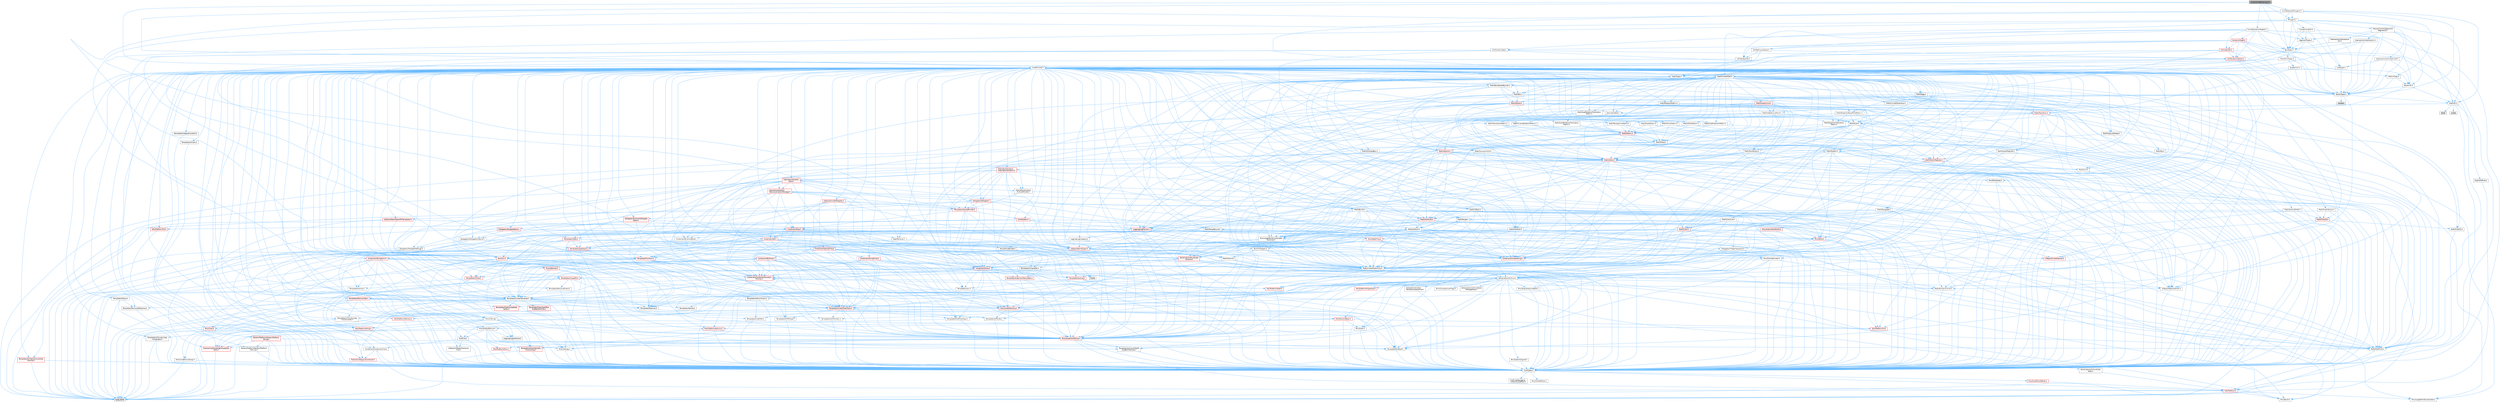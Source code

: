 digraph "ConstrainedDelaunay2.h"
{
 // INTERACTIVE_SVG=YES
 // LATEX_PDF_SIZE
  bgcolor="transparent";
  edge [fontname=Helvetica,fontsize=10,labelfontname=Helvetica,labelfontsize=10];
  node [fontname=Helvetica,fontsize=10,shape=box,height=0.2,width=0.4];
  Node1 [id="Node000001",label="ConstrainedDelaunay2.h",height=0.2,width=0.4,color="gray40", fillcolor="grey60", style="filled", fontcolor="black",tooltip=" "];
  Node1 -> Node2 [id="edge1_Node000001_Node000002",color="steelblue1",style="solid",tooltip=" "];
  Node2 [id="Node000002",label="BoxTypes.h",height=0.2,width=0.4,color="grey40", fillcolor="white", style="filled",URL="$d2/da2/BoxTypes_8h.html",tooltip=" "];
  Node2 -> Node3 [id="edge2_Node000002_Node000003",color="steelblue1",style="solid",tooltip=" "];
  Node3 [id="Node000003",label="Math/Box.h",height=0.2,width=0.4,color="grey40", fillcolor="white", style="filled",URL="$de/d0f/Box_8h.html",tooltip=" "];
  Node3 -> Node4 [id="edge3_Node000003_Node000004",color="steelblue1",style="solid",tooltip=" "];
  Node4 [id="Node000004",label="CoreTypes.h",height=0.2,width=0.4,color="grey40", fillcolor="white", style="filled",URL="$dc/dec/CoreTypes_8h.html",tooltip=" "];
  Node4 -> Node5 [id="edge4_Node000004_Node000005",color="steelblue1",style="solid",tooltip=" "];
  Node5 [id="Node000005",label="HAL/Platform.h",height=0.2,width=0.4,color="red", fillcolor="#FFF0F0", style="filled",URL="$d9/dd0/Platform_8h.html",tooltip=" "];
  Node5 -> Node6 [id="edge5_Node000005_Node000006",color="steelblue1",style="solid",tooltip=" "];
  Node6 [id="Node000006",label="Misc/Build.h",height=0.2,width=0.4,color="grey40", fillcolor="white", style="filled",URL="$d3/dbb/Build_8h.html",tooltip=" "];
  Node5 -> Node7 [id="edge6_Node000005_Node000007",color="steelblue1",style="solid",tooltip=" "];
  Node7 [id="Node000007",label="Misc/LargeWorldCoordinates.h",height=0.2,width=0.4,color="grey40", fillcolor="white", style="filled",URL="$d2/dcb/LargeWorldCoordinates_8h.html",tooltip=" "];
  Node5 -> Node8 [id="edge7_Node000005_Node000008",color="steelblue1",style="solid",tooltip=" "];
  Node8 [id="Node000008",label="type_traits",height=0.2,width=0.4,color="grey60", fillcolor="#E0E0E0", style="filled",tooltip=" "];
  Node4 -> Node15 [id="edge8_Node000004_Node000015",color="steelblue1",style="solid",tooltip=" "];
  Node15 [id="Node000015",label="ProfilingDebugging\l/UMemoryDefines.h",height=0.2,width=0.4,color="grey40", fillcolor="white", style="filled",URL="$d2/da2/UMemoryDefines_8h.html",tooltip=" "];
  Node4 -> Node16 [id="edge9_Node000004_Node000016",color="steelblue1",style="solid",tooltip=" "];
  Node16 [id="Node000016",label="Misc/CoreMiscDefines.h",height=0.2,width=0.4,color="red", fillcolor="#FFF0F0", style="filled",URL="$da/d38/CoreMiscDefines_8h.html",tooltip=" "];
  Node16 -> Node5 [id="edge10_Node000016_Node000005",color="steelblue1",style="solid",tooltip=" "];
  Node4 -> Node17 [id="edge11_Node000004_Node000017",color="steelblue1",style="solid",tooltip=" "];
  Node17 [id="Node000017",label="Misc/CoreDefines.h",height=0.2,width=0.4,color="grey40", fillcolor="white", style="filled",URL="$d3/dd2/CoreDefines_8h.html",tooltip=" "];
  Node3 -> Node18 [id="edge12_Node000003_Node000018",color="steelblue1",style="solid",tooltip=" "];
  Node18 [id="Node000018",label="Misc/AssertionMacros.h",height=0.2,width=0.4,color="red", fillcolor="#FFF0F0", style="filled",URL="$d0/dfa/AssertionMacros_8h.html",tooltip=" "];
  Node18 -> Node4 [id="edge13_Node000018_Node000004",color="steelblue1",style="solid",tooltip=" "];
  Node18 -> Node5 [id="edge14_Node000018_Node000005",color="steelblue1",style="solid",tooltip=" "];
  Node18 -> Node19 [id="edge15_Node000018_Node000019",color="steelblue1",style="solid",tooltip=" "];
  Node19 [id="Node000019",label="HAL/PlatformMisc.h",height=0.2,width=0.4,color="red", fillcolor="#FFF0F0", style="filled",URL="$d0/df5/PlatformMisc_8h.html",tooltip=" "];
  Node19 -> Node4 [id="edge16_Node000019_Node000004",color="steelblue1",style="solid",tooltip=" "];
  Node18 -> Node55 [id="edge17_Node000018_Node000055",color="steelblue1",style="solid",tooltip=" "];
  Node55 [id="Node000055",label="Templates/EnableIf.h",height=0.2,width=0.4,color="grey40", fillcolor="white", style="filled",URL="$d7/d60/EnableIf_8h.html",tooltip=" "];
  Node55 -> Node4 [id="edge18_Node000055_Node000004",color="steelblue1",style="solid",tooltip=" "];
  Node18 -> Node56 [id="edge19_Node000018_Node000056",color="steelblue1",style="solid",tooltip=" "];
  Node56 [id="Node000056",label="Templates/IsArrayOrRefOf\lTypeByPredicate.h",height=0.2,width=0.4,color="grey40", fillcolor="white", style="filled",URL="$d6/da1/IsArrayOrRefOfTypeByPredicate_8h.html",tooltip=" "];
  Node56 -> Node4 [id="edge20_Node000056_Node000004",color="steelblue1",style="solid",tooltip=" "];
  Node18 -> Node57 [id="edge21_Node000018_Node000057",color="steelblue1",style="solid",tooltip=" "];
  Node57 [id="Node000057",label="Templates/IsValidVariadic\lFunctionArg.h",height=0.2,width=0.4,color="red", fillcolor="#FFF0F0", style="filled",URL="$d0/dc8/IsValidVariadicFunctionArg_8h.html",tooltip=" "];
  Node57 -> Node4 [id="edge22_Node000057_Node000004",color="steelblue1",style="solid",tooltip=" "];
  Node57 -> Node8 [id="edge23_Node000057_Node000008",color="steelblue1",style="solid",tooltip=" "];
  Node18 -> Node59 [id="edge24_Node000018_Node000059",color="steelblue1",style="solid",tooltip=" "];
  Node59 [id="Node000059",label="Traits/IsCharEncodingCompatible\lWith.h",height=0.2,width=0.4,color="red", fillcolor="#FFF0F0", style="filled",URL="$df/dd1/IsCharEncodingCompatibleWith_8h.html",tooltip=" "];
  Node59 -> Node8 [id="edge25_Node000059_Node000008",color="steelblue1",style="solid",tooltip=" "];
  Node18 -> Node61 [id="edge26_Node000018_Node000061",color="steelblue1",style="solid",tooltip=" "];
  Node61 [id="Node000061",label="Misc/VarArgs.h",height=0.2,width=0.4,color="grey40", fillcolor="white", style="filled",URL="$d5/d6f/VarArgs_8h.html",tooltip=" "];
  Node61 -> Node4 [id="edge27_Node000061_Node000004",color="steelblue1",style="solid",tooltip=" "];
  Node3 -> Node28 [id="edge28_Node000003_Node000028",color="steelblue1",style="solid",tooltip=" "];
  Node28 [id="Node000028",label="Math/MathFwd.h",height=0.2,width=0.4,color="grey40", fillcolor="white", style="filled",URL="$d2/d10/MathFwd_8h.html",tooltip=" "];
  Node28 -> Node5 [id="edge29_Node000028_Node000005",color="steelblue1",style="solid",tooltip=" "];
  Node3 -> Node69 [id="edge30_Node000003_Node000069",color="steelblue1",style="solid",tooltip=" "];
  Node69 [id="Node000069",label="Math/UnrealMathUtility.h",height=0.2,width=0.4,color="grey40", fillcolor="white", style="filled",URL="$db/db8/UnrealMathUtility_8h.html",tooltip=" "];
  Node69 -> Node4 [id="edge31_Node000069_Node000004",color="steelblue1",style="solid",tooltip=" "];
  Node69 -> Node18 [id="edge32_Node000069_Node000018",color="steelblue1",style="solid",tooltip=" "];
  Node69 -> Node70 [id="edge33_Node000069_Node000070",color="steelblue1",style="solid",tooltip=" "];
  Node70 [id="Node000070",label="HAL/PlatformMath.h",height=0.2,width=0.4,color="red", fillcolor="#FFF0F0", style="filled",URL="$dc/d53/PlatformMath_8h.html",tooltip=" "];
  Node70 -> Node4 [id="edge34_Node000070_Node000004",color="steelblue1",style="solid",tooltip=" "];
  Node69 -> Node28 [id="edge35_Node000069_Node000028",color="steelblue1",style="solid",tooltip=" "];
  Node69 -> Node64 [id="edge36_Node000069_Node000064",color="steelblue1",style="solid",tooltip=" "];
  Node64 [id="Node000064",label="Templates/Identity.h",height=0.2,width=0.4,color="grey40", fillcolor="white", style="filled",URL="$d0/dd5/Identity_8h.html",tooltip=" "];
  Node69 -> Node63 [id="edge37_Node000069_Node000063",color="steelblue1",style="solid",tooltip=" "];
  Node63 [id="Node000063",label="Templates/Requires.h",height=0.2,width=0.4,color="grey40", fillcolor="white", style="filled",URL="$dc/d96/Requires_8h.html",tooltip=" "];
  Node63 -> Node55 [id="edge38_Node000063_Node000055",color="steelblue1",style="solid",tooltip=" "];
  Node63 -> Node8 [id="edge39_Node000063_Node000008",color="steelblue1",style="solid",tooltip=" "];
  Node3 -> Node89 [id="edge40_Node000003_Node000089",color="steelblue1",style="solid",tooltip=" "];
  Node89 [id="Node000089",label="Containers/UnrealString.h",height=0.2,width=0.4,color="red", fillcolor="#FFF0F0", style="filled",URL="$d5/dba/UnrealString_8h.html",tooltip=" "];
  Node3 -> Node93 [id="edge41_Node000003_Node000093",color="steelblue1",style="solid",tooltip=" "];
  Node93 [id="Node000093",label="Math/Vector.h",height=0.2,width=0.4,color="red", fillcolor="#FFF0F0", style="filled",URL="$d6/dbe/Vector_8h.html",tooltip=" "];
  Node93 -> Node4 [id="edge42_Node000093_Node000004",color="steelblue1",style="solid",tooltip=" "];
  Node93 -> Node18 [id="edge43_Node000093_Node000018",color="steelblue1",style="solid",tooltip=" "];
  Node93 -> Node28 [id="edge44_Node000093_Node000028",color="steelblue1",style="solid",tooltip=" "];
  Node93 -> Node41 [id="edge45_Node000093_Node000041",color="steelblue1",style="solid",tooltip=" "];
  Node41 [id="Node000041",label="Math/NumericLimits.h",height=0.2,width=0.4,color="grey40", fillcolor="white", style="filled",URL="$df/d1b/NumericLimits_8h.html",tooltip=" "];
  Node41 -> Node4 [id="edge46_Node000041_Node000004",color="steelblue1",style="solid",tooltip=" "];
  Node93 -> Node94 [id="edge47_Node000093_Node000094",color="steelblue1",style="solid",tooltip=" "];
  Node94 [id="Node000094",label="Misc/Crc.h",height=0.2,width=0.4,color="red", fillcolor="#FFF0F0", style="filled",URL="$d4/dd2/Crc_8h.html",tooltip=" "];
  Node94 -> Node4 [id="edge48_Node000094_Node000004",color="steelblue1",style="solid",tooltip=" "];
  Node94 -> Node95 [id="edge49_Node000094_Node000095",color="steelblue1",style="solid",tooltip=" "];
  Node95 [id="Node000095",label="HAL/PlatformString.h",height=0.2,width=0.4,color="red", fillcolor="#FFF0F0", style="filled",URL="$db/db5/PlatformString_8h.html",tooltip=" "];
  Node95 -> Node4 [id="edge50_Node000095_Node000004",color="steelblue1",style="solid",tooltip=" "];
  Node94 -> Node18 [id="edge51_Node000094_Node000018",color="steelblue1",style="solid",tooltip=" "];
  Node94 -> Node97 [id="edge52_Node000094_Node000097",color="steelblue1",style="solid",tooltip=" "];
  Node97 [id="Node000097",label="Misc/CString.h",height=0.2,width=0.4,color="grey40", fillcolor="white", style="filled",URL="$d2/d49/CString_8h.html",tooltip=" "];
  Node97 -> Node4 [id="edge53_Node000097_Node000004",color="steelblue1",style="solid",tooltip=" "];
  Node97 -> Node31 [id="edge54_Node000097_Node000031",color="steelblue1",style="solid",tooltip=" "];
  Node31 [id="Node000031",label="HAL/PlatformCrt.h",height=0.2,width=0.4,color="red", fillcolor="#FFF0F0", style="filled",URL="$d8/d75/PlatformCrt_8h.html",tooltip=" "];
  Node97 -> Node95 [id="edge55_Node000097_Node000095",color="steelblue1",style="solid",tooltip=" "];
  Node97 -> Node18 [id="edge56_Node000097_Node000018",color="steelblue1",style="solid",tooltip=" "];
  Node97 -> Node98 [id="edge57_Node000097_Node000098",color="steelblue1",style="solid",tooltip=" "];
  Node98 [id="Node000098",label="Misc/Char.h",height=0.2,width=0.4,color="red", fillcolor="#FFF0F0", style="filled",URL="$d0/d58/Char_8h.html",tooltip=" "];
  Node98 -> Node4 [id="edge58_Node000098_Node000004",color="steelblue1",style="solid",tooltip=" "];
  Node98 -> Node8 [id="edge59_Node000098_Node000008",color="steelblue1",style="solid",tooltip=" "];
  Node97 -> Node61 [id="edge60_Node000097_Node000061",color="steelblue1",style="solid",tooltip=" "];
  Node97 -> Node56 [id="edge61_Node000097_Node000056",color="steelblue1",style="solid",tooltip=" "];
  Node97 -> Node57 [id="edge62_Node000097_Node000057",color="steelblue1",style="solid",tooltip=" "];
  Node97 -> Node59 [id="edge63_Node000097_Node000059",color="steelblue1",style="solid",tooltip=" "];
  Node94 -> Node98 [id="edge64_Node000094_Node000098",color="steelblue1",style="solid",tooltip=" "];
  Node94 -> Node76 [id="edge65_Node000094_Node000076",color="steelblue1",style="solid",tooltip=" "];
  Node76 [id="Node000076",label="Templates/UnrealTypeTraits.h",height=0.2,width=0.4,color="red", fillcolor="#FFF0F0", style="filled",URL="$d2/d2d/UnrealTypeTraits_8h.html",tooltip=" "];
  Node76 -> Node4 [id="edge66_Node000076_Node000004",color="steelblue1",style="solid",tooltip=" "];
  Node76 -> Node77 [id="edge67_Node000076_Node000077",color="steelblue1",style="solid",tooltip=" "];
  Node77 [id="Node000077",label="Templates/IsPointer.h",height=0.2,width=0.4,color="grey40", fillcolor="white", style="filled",URL="$d7/d05/IsPointer_8h.html",tooltip=" "];
  Node77 -> Node4 [id="edge68_Node000077_Node000004",color="steelblue1",style="solid",tooltip=" "];
  Node76 -> Node18 [id="edge69_Node000076_Node000018",color="steelblue1",style="solid",tooltip=" "];
  Node76 -> Node72 [id="edge70_Node000076_Node000072",color="steelblue1",style="solid",tooltip=" "];
  Node72 [id="Node000072",label="Templates/AndOrNot.h",height=0.2,width=0.4,color="grey40", fillcolor="white", style="filled",URL="$db/d0a/AndOrNot_8h.html",tooltip=" "];
  Node72 -> Node4 [id="edge71_Node000072_Node000004",color="steelblue1",style="solid",tooltip=" "];
  Node76 -> Node55 [id="edge72_Node000076_Node000055",color="steelblue1",style="solid",tooltip=" "];
  Node76 -> Node78 [id="edge73_Node000076_Node000078",color="steelblue1",style="solid",tooltip=" "];
  Node78 [id="Node000078",label="Templates/IsArithmetic.h",height=0.2,width=0.4,color="grey40", fillcolor="white", style="filled",URL="$d2/d5d/IsArithmetic_8h.html",tooltip=" "];
  Node78 -> Node4 [id="edge74_Node000078_Node000004",color="steelblue1",style="solid",tooltip=" "];
  Node76 -> Node80 [id="edge75_Node000076_Node000080",color="steelblue1",style="solid",tooltip=" "];
  Node80 [id="Node000080",label="Templates/IsPODType.h",height=0.2,width=0.4,color="grey40", fillcolor="white", style="filled",URL="$d7/db1/IsPODType_8h.html",tooltip=" "];
  Node80 -> Node4 [id="edge76_Node000080_Node000004",color="steelblue1",style="solid",tooltip=" "];
  Node76 -> Node81 [id="edge77_Node000076_Node000081",color="steelblue1",style="solid",tooltip=" "];
  Node81 [id="Node000081",label="Templates/IsUECoreType.h",height=0.2,width=0.4,color="grey40", fillcolor="white", style="filled",URL="$d1/db8/IsUECoreType_8h.html",tooltip=" "];
  Node81 -> Node4 [id="edge78_Node000081_Node000004",color="steelblue1",style="solid",tooltip=" "];
  Node81 -> Node8 [id="edge79_Node000081_Node000008",color="steelblue1",style="solid",tooltip=" "];
  Node76 -> Node82 [id="edge80_Node000076_Node000082",color="steelblue1",style="solid",tooltip=" "];
  Node82 [id="Node000082",label="Templates/IsTriviallyCopy\lConstructible.h",height=0.2,width=0.4,color="grey40", fillcolor="white", style="filled",URL="$d3/d78/IsTriviallyCopyConstructible_8h.html",tooltip=" "];
  Node82 -> Node4 [id="edge81_Node000082_Node000004",color="steelblue1",style="solid",tooltip=" "];
  Node82 -> Node8 [id="edge82_Node000082_Node000008",color="steelblue1",style="solid",tooltip=" "];
  Node93 -> Node69 [id="edge83_Node000093_Node000069",color="steelblue1",style="solid",tooltip=" "];
  Node93 -> Node89 [id="edge84_Node000093_Node000089",color="steelblue1",style="solid",tooltip=" "];
  Node93 -> Node102 [id="edge85_Node000093_Node000102",color="steelblue1",style="solid",tooltip=" "];
  Node102 [id="Node000102",label="Misc/Parse.h",height=0.2,width=0.4,color="red", fillcolor="#FFF0F0", style="filled",URL="$dc/d71/Parse_8h.html",tooltip=" "];
  Node102 -> Node89 [id="edge86_Node000102_Node000089",color="steelblue1",style="solid",tooltip=" "];
  Node102 -> Node4 [id="edge87_Node000102_Node000004",color="steelblue1",style="solid",tooltip=" "];
  Node102 -> Node31 [id="edge88_Node000102_Node000031",color="steelblue1",style="solid",tooltip=" "];
  Node102 -> Node6 [id="edge89_Node000102_Node000006",color="steelblue1",style="solid",tooltip=" "];
  Node102 -> Node103 [id="edge90_Node000102_Node000103",color="steelblue1",style="solid",tooltip=" "];
  Node103 [id="Node000103",label="Templates/Function.h",height=0.2,width=0.4,color="red", fillcolor="#FFF0F0", style="filled",URL="$df/df5/Function_8h.html",tooltip=" "];
  Node103 -> Node4 [id="edge91_Node000103_Node000004",color="steelblue1",style="solid",tooltip=" "];
  Node103 -> Node18 [id="edge92_Node000103_Node000018",color="steelblue1",style="solid",tooltip=" "];
  Node103 -> Node106 [id="edge93_Node000103_Node000106",color="steelblue1",style="solid",tooltip=" "];
  Node106 [id="Node000106",label="HAL/UnrealMemory.h",height=0.2,width=0.4,color="red", fillcolor="#FFF0F0", style="filled",URL="$d9/d96/UnrealMemory_8h.html",tooltip=" "];
  Node106 -> Node4 [id="edge94_Node000106_Node000004",color="steelblue1",style="solid",tooltip=" "];
  Node106 -> Node108 [id="edge95_Node000106_Node000108",color="steelblue1",style="solid",tooltip=" "];
  Node108 [id="Node000108",label="HAL/MemoryBase.h",height=0.2,width=0.4,color="red", fillcolor="#FFF0F0", style="filled",URL="$d6/d9f/MemoryBase_8h.html",tooltip=" "];
  Node108 -> Node4 [id="edge96_Node000108_Node000004",color="steelblue1",style="solid",tooltip=" "];
  Node108 -> Node48 [id="edge97_Node000108_Node000048",color="steelblue1",style="solid",tooltip=" "];
  Node48 [id="Node000048",label="HAL/PlatformAtomics.h",height=0.2,width=0.4,color="red", fillcolor="#FFF0F0", style="filled",URL="$d3/d36/PlatformAtomics_8h.html",tooltip=" "];
  Node48 -> Node4 [id="edge98_Node000048_Node000004",color="steelblue1",style="solid",tooltip=" "];
  Node108 -> Node31 [id="edge99_Node000108_Node000031",color="steelblue1",style="solid",tooltip=" "];
  Node108 -> Node109 [id="edge100_Node000108_Node000109",color="steelblue1",style="solid",tooltip=" "];
  Node109 [id="Node000109",label="Misc/Exec.h",height=0.2,width=0.4,color="grey40", fillcolor="white", style="filled",URL="$de/ddb/Exec_8h.html",tooltip=" "];
  Node109 -> Node4 [id="edge101_Node000109_Node000004",color="steelblue1",style="solid",tooltip=" "];
  Node109 -> Node18 [id="edge102_Node000109_Node000018",color="steelblue1",style="solid",tooltip=" "];
  Node108 -> Node110 [id="edge103_Node000108_Node000110",color="steelblue1",style="solid",tooltip=" "];
  Node110 [id="Node000110",label="Misc/OutputDevice.h",height=0.2,width=0.4,color="grey40", fillcolor="white", style="filled",URL="$d7/d32/OutputDevice_8h.html",tooltip=" "];
  Node110 -> Node26 [id="edge104_Node000110_Node000026",color="steelblue1",style="solid",tooltip=" "];
  Node26 [id="Node000026",label="CoreFwd.h",height=0.2,width=0.4,color="grey40", fillcolor="white", style="filled",URL="$d1/d1e/CoreFwd_8h.html",tooltip=" "];
  Node26 -> Node4 [id="edge105_Node000026_Node000004",color="steelblue1",style="solid",tooltip=" "];
  Node26 -> Node27 [id="edge106_Node000026_Node000027",color="steelblue1",style="solid",tooltip=" "];
  Node27 [id="Node000027",label="Containers/ContainersFwd.h",height=0.2,width=0.4,color="grey40", fillcolor="white", style="filled",URL="$d4/d0a/ContainersFwd_8h.html",tooltip=" "];
  Node27 -> Node5 [id="edge107_Node000027_Node000005",color="steelblue1",style="solid",tooltip=" "];
  Node27 -> Node4 [id="edge108_Node000027_Node000004",color="steelblue1",style="solid",tooltip=" "];
  Node27 -> Node24 [id="edge109_Node000027_Node000024",color="steelblue1",style="solid",tooltip=" "];
  Node24 [id="Node000024",label="Traits/IsContiguousContainer.h",height=0.2,width=0.4,color="red", fillcolor="#FFF0F0", style="filled",URL="$d5/d3c/IsContiguousContainer_8h.html",tooltip=" "];
  Node24 -> Node4 [id="edge110_Node000024_Node000004",color="steelblue1",style="solid",tooltip=" "];
  Node26 -> Node28 [id="edge111_Node000026_Node000028",color="steelblue1",style="solid",tooltip=" "];
  Node26 -> Node29 [id="edge112_Node000026_Node000029",color="steelblue1",style="solid",tooltip=" "];
  Node29 [id="Node000029",label="UObject/UObjectHierarchy\lFwd.h",height=0.2,width=0.4,color="grey40", fillcolor="white", style="filled",URL="$d3/d13/UObjectHierarchyFwd_8h.html",tooltip=" "];
  Node110 -> Node4 [id="edge113_Node000110_Node000004",color="steelblue1",style="solid",tooltip=" "];
  Node110 -> Node111 [id="edge114_Node000110_Node000111",color="steelblue1",style="solid",tooltip=" "];
  Node111 [id="Node000111",label="Logging/LogVerbosity.h",height=0.2,width=0.4,color="grey40", fillcolor="white", style="filled",URL="$d2/d8f/LogVerbosity_8h.html",tooltip=" "];
  Node111 -> Node4 [id="edge115_Node000111_Node000004",color="steelblue1",style="solid",tooltip=" "];
  Node110 -> Node61 [id="edge116_Node000110_Node000061",color="steelblue1",style="solid",tooltip=" "];
  Node110 -> Node56 [id="edge117_Node000110_Node000056",color="steelblue1",style="solid",tooltip=" "];
  Node110 -> Node57 [id="edge118_Node000110_Node000057",color="steelblue1",style="solid",tooltip=" "];
  Node110 -> Node59 [id="edge119_Node000110_Node000059",color="steelblue1",style="solid",tooltip=" "];
  Node106 -> Node117 [id="edge120_Node000106_Node000117",color="steelblue1",style="solid",tooltip=" "];
  Node117 [id="Node000117",label="HAL/PlatformMemory.h",height=0.2,width=0.4,color="red", fillcolor="#FFF0F0", style="filled",URL="$de/d68/PlatformMemory_8h.html",tooltip=" "];
  Node117 -> Node4 [id="edge121_Node000117_Node000004",color="steelblue1",style="solid",tooltip=" "];
  Node106 -> Node77 [id="edge122_Node000106_Node000077",color="steelblue1",style="solid",tooltip=" "];
  Node103 -> Node76 [id="edge123_Node000103_Node000076",color="steelblue1",style="solid",tooltip=" "];
  Node103 -> Node121 [id="edge124_Node000103_Node000121",color="steelblue1",style="solid",tooltip=" "];
  Node121 [id="Node000121",label="Templates/Invoke.h",height=0.2,width=0.4,color="red", fillcolor="#FFF0F0", style="filled",URL="$d7/deb/Invoke_8h.html",tooltip=" "];
  Node121 -> Node4 [id="edge125_Node000121_Node000004",color="steelblue1",style="solid",tooltip=" "];
  Node121 -> Node123 [id="edge126_Node000121_Node000123",color="steelblue1",style="solid",tooltip=" "];
  Node123 [id="Node000123",label="Templates/UnrealTemplate.h",height=0.2,width=0.4,color="grey40", fillcolor="white", style="filled",URL="$d4/d24/UnrealTemplate_8h.html",tooltip=" "];
  Node123 -> Node4 [id="edge127_Node000123_Node000004",color="steelblue1",style="solid",tooltip=" "];
  Node123 -> Node77 [id="edge128_Node000123_Node000077",color="steelblue1",style="solid",tooltip=" "];
  Node123 -> Node106 [id="edge129_Node000123_Node000106",color="steelblue1",style="solid",tooltip=" "];
  Node123 -> Node124 [id="edge130_Node000123_Node000124",color="steelblue1",style="solid",tooltip=" "];
  Node124 [id="Node000124",label="Templates/CopyQualifiers\lAndRefsFromTo.h",height=0.2,width=0.4,color="red", fillcolor="#FFF0F0", style="filled",URL="$d3/db3/CopyQualifiersAndRefsFromTo_8h.html",tooltip=" "];
  Node123 -> Node76 [id="edge131_Node000123_Node000076",color="steelblue1",style="solid",tooltip=" "];
  Node123 -> Node74 [id="edge132_Node000123_Node000074",color="steelblue1",style="solid",tooltip=" "];
  Node74 [id="Node000074",label="Templates/RemoveReference.h",height=0.2,width=0.4,color="grey40", fillcolor="white", style="filled",URL="$da/dbe/RemoveReference_8h.html",tooltip=" "];
  Node74 -> Node4 [id="edge133_Node000074_Node000004",color="steelblue1",style="solid",tooltip=" "];
  Node123 -> Node63 [id="edge134_Node000123_Node000063",color="steelblue1",style="solid",tooltip=" "];
  Node123 -> Node86 [id="edge135_Node000123_Node000086",color="steelblue1",style="solid",tooltip=" "];
  Node86 [id="Node000086",label="Templates/TypeCompatible\lBytes.h",height=0.2,width=0.4,color="red", fillcolor="#FFF0F0", style="filled",URL="$df/d0a/TypeCompatibleBytes_8h.html",tooltip=" "];
  Node86 -> Node4 [id="edge136_Node000086_Node000004",color="steelblue1",style="solid",tooltip=" "];
  Node86 -> Node8 [id="edge137_Node000086_Node000008",color="steelblue1",style="solid",tooltip=" "];
  Node123 -> Node64 [id="edge138_Node000123_Node000064",color="steelblue1",style="solid",tooltip=" "];
  Node123 -> Node24 [id="edge139_Node000123_Node000024",color="steelblue1",style="solid",tooltip=" "];
  Node123 -> Node126 [id="edge140_Node000123_Node000126",color="steelblue1",style="solid",tooltip=" "];
  Node126 [id="Node000126",label="Traits/UseBitwiseSwap.h",height=0.2,width=0.4,color="grey40", fillcolor="white", style="filled",URL="$db/df3/UseBitwiseSwap_8h.html",tooltip=" "];
  Node126 -> Node4 [id="edge141_Node000126_Node000004",color="steelblue1",style="solid",tooltip=" "];
  Node126 -> Node8 [id="edge142_Node000126_Node000008",color="steelblue1",style="solid",tooltip=" "];
  Node123 -> Node8 [id="edge143_Node000123_Node000008",color="steelblue1",style="solid",tooltip=" "];
  Node121 -> Node8 [id="edge144_Node000121_Node000008",color="steelblue1",style="solid",tooltip=" "];
  Node103 -> Node123 [id="edge145_Node000103_Node000123",color="steelblue1",style="solid",tooltip=" "];
  Node103 -> Node63 [id="edge146_Node000103_Node000063",color="steelblue1",style="solid",tooltip=" "];
  Node103 -> Node69 [id="edge147_Node000103_Node000069",color="steelblue1",style="solid",tooltip=" "];
  Node103 -> Node8 [id="edge148_Node000103_Node000008",color="steelblue1",style="solid",tooltip=" "];
  Node93 -> Node127 [id="edge149_Node000093_Node000127",color="steelblue1",style="solid",tooltip=" "];
  Node127 [id="Node000127",label="Misc/LargeWorldCoordinates\lSerializer.h",height=0.2,width=0.4,color="grey40", fillcolor="white", style="filled",URL="$d7/df9/LargeWorldCoordinatesSerializer_8h.html",tooltip=" "];
  Node127 -> Node128 [id="edge150_Node000127_Node000128",color="steelblue1",style="solid",tooltip=" "];
  Node128 [id="Node000128",label="UObject/NameTypes.h",height=0.2,width=0.4,color="red", fillcolor="#FFF0F0", style="filled",URL="$d6/d35/NameTypes_8h.html",tooltip=" "];
  Node128 -> Node4 [id="edge151_Node000128_Node000004",color="steelblue1",style="solid",tooltip=" "];
  Node128 -> Node18 [id="edge152_Node000128_Node000018",color="steelblue1",style="solid",tooltip=" "];
  Node128 -> Node106 [id="edge153_Node000128_Node000106",color="steelblue1",style="solid",tooltip=" "];
  Node128 -> Node76 [id="edge154_Node000128_Node000076",color="steelblue1",style="solid",tooltip=" "];
  Node128 -> Node123 [id="edge155_Node000128_Node000123",color="steelblue1",style="solid",tooltip=" "];
  Node128 -> Node89 [id="edge156_Node000128_Node000089",color="steelblue1",style="solid",tooltip=" "];
  Node128 -> Node132 [id="edge157_Node000128_Node000132",color="steelblue1",style="solid",tooltip=" "];
  Node132 [id="Node000132",label="Containers/StringConv.h",height=0.2,width=0.4,color="red", fillcolor="#FFF0F0", style="filled",URL="$d3/ddf/StringConv_8h.html",tooltip=" "];
  Node132 -> Node4 [id="edge158_Node000132_Node000004",color="steelblue1",style="solid",tooltip=" "];
  Node132 -> Node18 [id="edge159_Node000132_Node000018",color="steelblue1",style="solid",tooltip=" "];
  Node132 -> Node133 [id="edge160_Node000132_Node000133",color="steelblue1",style="solid",tooltip=" "];
  Node133 [id="Node000133",label="Containers/ContainerAllocation\lPolicies.h",height=0.2,width=0.4,color="red", fillcolor="#FFF0F0", style="filled",URL="$d7/dff/ContainerAllocationPolicies_8h.html",tooltip=" "];
  Node133 -> Node4 [id="edge161_Node000133_Node000004",color="steelblue1",style="solid",tooltip=" "];
  Node133 -> Node133 [id="edge162_Node000133_Node000133",color="steelblue1",style="solid",tooltip=" "];
  Node133 -> Node70 [id="edge163_Node000133_Node000070",color="steelblue1",style="solid",tooltip=" "];
  Node133 -> Node106 [id="edge164_Node000133_Node000106",color="steelblue1",style="solid",tooltip=" "];
  Node133 -> Node41 [id="edge165_Node000133_Node000041",color="steelblue1",style="solid",tooltip=" "];
  Node133 -> Node18 [id="edge166_Node000133_Node000018",color="steelblue1",style="solid",tooltip=" "];
  Node133 -> Node136 [id="edge167_Node000133_Node000136",color="steelblue1",style="solid",tooltip=" "];
  Node136 [id="Node000136",label="Templates/MemoryOps.h",height=0.2,width=0.4,color="red", fillcolor="#FFF0F0", style="filled",URL="$db/dea/MemoryOps_8h.html",tooltip=" "];
  Node136 -> Node4 [id="edge168_Node000136_Node000004",color="steelblue1",style="solid",tooltip=" "];
  Node136 -> Node106 [id="edge169_Node000136_Node000106",color="steelblue1",style="solid",tooltip=" "];
  Node136 -> Node116 [id="edge170_Node000136_Node000116",color="steelblue1",style="solid",tooltip=" "];
  Node116 [id="Node000116",label="Templates/IsTriviallyCopy\lAssignable.h",height=0.2,width=0.4,color="grey40", fillcolor="white", style="filled",URL="$d2/df2/IsTriviallyCopyAssignable_8h.html",tooltip=" "];
  Node116 -> Node4 [id="edge171_Node000116_Node000004",color="steelblue1",style="solid",tooltip=" "];
  Node116 -> Node8 [id="edge172_Node000116_Node000008",color="steelblue1",style="solid",tooltip=" "];
  Node136 -> Node82 [id="edge173_Node000136_Node000082",color="steelblue1",style="solid",tooltip=" "];
  Node136 -> Node63 [id="edge174_Node000136_Node000063",color="steelblue1",style="solid",tooltip=" "];
  Node136 -> Node76 [id="edge175_Node000136_Node000076",color="steelblue1",style="solid",tooltip=" "];
  Node136 -> Node126 [id="edge176_Node000136_Node000126",color="steelblue1",style="solid",tooltip=" "];
  Node136 -> Node8 [id="edge177_Node000136_Node000008",color="steelblue1",style="solid",tooltip=" "];
  Node133 -> Node86 [id="edge178_Node000133_Node000086",color="steelblue1",style="solid",tooltip=" "];
  Node133 -> Node8 [id="edge179_Node000133_Node000008",color="steelblue1",style="solid",tooltip=" "];
  Node132 -> Node137 [id="edge180_Node000132_Node000137",color="steelblue1",style="solid",tooltip=" "];
  Node137 [id="Node000137",label="Containers/Array.h",height=0.2,width=0.4,color="red", fillcolor="#FFF0F0", style="filled",URL="$df/dd0/Array_8h.html",tooltip=" "];
  Node137 -> Node4 [id="edge181_Node000137_Node000004",color="steelblue1",style="solid",tooltip=" "];
  Node137 -> Node18 [id="edge182_Node000137_Node000018",color="steelblue1",style="solid",tooltip=" "];
  Node137 -> Node106 [id="edge183_Node000137_Node000106",color="steelblue1",style="solid",tooltip=" "];
  Node137 -> Node76 [id="edge184_Node000137_Node000076",color="steelblue1",style="solid",tooltip=" "];
  Node137 -> Node123 [id="edge185_Node000137_Node000123",color="steelblue1",style="solid",tooltip=" "];
  Node137 -> Node133 [id="edge186_Node000137_Node000133",color="steelblue1",style="solid",tooltip=" "];
  Node137 -> Node142 [id="edge187_Node000137_Node000142",color="steelblue1",style="solid",tooltip=" "];
  Node142 [id="Node000142",label="Serialization/Archive.h",height=0.2,width=0.4,color="grey40", fillcolor="white", style="filled",URL="$d7/d3b/Archive_8h.html",tooltip=" "];
  Node142 -> Node26 [id="edge188_Node000142_Node000026",color="steelblue1",style="solid",tooltip=" "];
  Node142 -> Node4 [id="edge189_Node000142_Node000004",color="steelblue1",style="solid",tooltip=" "];
  Node142 -> Node143 [id="edge190_Node000142_Node000143",color="steelblue1",style="solid",tooltip=" "];
  Node143 [id="Node000143",label="HAL/PlatformProperties.h",height=0.2,width=0.4,color="red", fillcolor="#FFF0F0", style="filled",URL="$d9/db0/PlatformProperties_8h.html",tooltip=" "];
  Node143 -> Node4 [id="edge191_Node000143_Node000004",color="steelblue1",style="solid",tooltip=" "];
  Node142 -> Node146 [id="edge192_Node000142_Node000146",color="steelblue1",style="solid",tooltip=" "];
  Node146 [id="Node000146",label="Internationalization\l/TextNamespaceFwd.h",height=0.2,width=0.4,color="grey40", fillcolor="white", style="filled",URL="$d8/d97/TextNamespaceFwd_8h.html",tooltip=" "];
  Node146 -> Node4 [id="edge193_Node000146_Node000004",color="steelblue1",style="solid",tooltip=" "];
  Node142 -> Node28 [id="edge194_Node000142_Node000028",color="steelblue1",style="solid",tooltip=" "];
  Node142 -> Node18 [id="edge195_Node000142_Node000018",color="steelblue1",style="solid",tooltip=" "];
  Node142 -> Node6 [id="edge196_Node000142_Node000006",color="steelblue1",style="solid",tooltip=" "];
  Node142 -> Node42 [id="edge197_Node000142_Node000042",color="steelblue1",style="solid",tooltip=" "];
  Node42 [id="Node000042",label="Misc/CompressionFlags.h",height=0.2,width=0.4,color="grey40", fillcolor="white", style="filled",URL="$d9/d76/CompressionFlags_8h.html",tooltip=" "];
  Node142 -> Node147 [id="edge198_Node000142_Node000147",color="steelblue1",style="solid",tooltip=" "];
  Node147 [id="Node000147",label="Misc/EngineVersionBase.h",height=0.2,width=0.4,color="grey40", fillcolor="white", style="filled",URL="$d5/d2b/EngineVersionBase_8h.html",tooltip=" "];
  Node147 -> Node4 [id="edge199_Node000147_Node000004",color="steelblue1",style="solid",tooltip=" "];
  Node142 -> Node61 [id="edge200_Node000142_Node000061",color="steelblue1",style="solid",tooltip=" "];
  Node142 -> Node148 [id="edge201_Node000142_Node000148",color="steelblue1",style="solid",tooltip=" "];
  Node148 [id="Node000148",label="Serialization/ArchiveCook\lData.h",height=0.2,width=0.4,color="grey40", fillcolor="white", style="filled",URL="$dc/db6/ArchiveCookData_8h.html",tooltip=" "];
  Node148 -> Node5 [id="edge202_Node000148_Node000005",color="steelblue1",style="solid",tooltip=" "];
  Node142 -> Node149 [id="edge203_Node000142_Node000149",color="steelblue1",style="solid",tooltip=" "];
  Node149 [id="Node000149",label="Serialization/ArchiveSave\lPackageData.h",height=0.2,width=0.4,color="grey40", fillcolor="white", style="filled",URL="$d1/d37/ArchiveSavePackageData_8h.html",tooltip=" "];
  Node142 -> Node55 [id="edge204_Node000142_Node000055",color="steelblue1",style="solid",tooltip=" "];
  Node142 -> Node56 [id="edge205_Node000142_Node000056",color="steelblue1",style="solid",tooltip=" "];
  Node142 -> Node150 [id="edge206_Node000142_Node000150",color="steelblue1",style="solid",tooltip=" "];
  Node150 [id="Node000150",label="Templates/IsEnumClass.h",height=0.2,width=0.4,color="grey40", fillcolor="white", style="filled",URL="$d7/d15/IsEnumClass_8h.html",tooltip=" "];
  Node150 -> Node4 [id="edge207_Node000150_Node000004",color="steelblue1",style="solid",tooltip=" "];
  Node150 -> Node72 [id="edge208_Node000150_Node000072",color="steelblue1",style="solid",tooltip=" "];
  Node142 -> Node84 [id="edge209_Node000142_Node000084",color="steelblue1",style="solid",tooltip=" "];
  Node84 [id="Node000084",label="Templates/IsSigned.h",height=0.2,width=0.4,color="grey40", fillcolor="white", style="filled",URL="$d8/dd8/IsSigned_8h.html",tooltip=" "];
  Node84 -> Node4 [id="edge210_Node000084_Node000004",color="steelblue1",style="solid",tooltip=" "];
  Node142 -> Node57 [id="edge211_Node000142_Node000057",color="steelblue1",style="solid",tooltip=" "];
  Node142 -> Node123 [id="edge212_Node000142_Node000123",color="steelblue1",style="solid",tooltip=" "];
  Node142 -> Node59 [id="edge213_Node000142_Node000059",color="steelblue1",style="solid",tooltip=" "];
  Node142 -> Node151 [id="edge214_Node000142_Node000151",color="steelblue1",style="solid",tooltip=" "];
  Node151 [id="Node000151",label="UObject/ObjectVersion.h",height=0.2,width=0.4,color="grey40", fillcolor="white", style="filled",URL="$da/d63/ObjectVersion_8h.html",tooltip=" "];
  Node151 -> Node4 [id="edge215_Node000151_Node000004",color="steelblue1",style="solid",tooltip=" "];
  Node137 -> Node121 [id="edge216_Node000137_Node000121",color="steelblue1",style="solid",tooltip=" "];
  Node137 -> Node166 [id="edge217_Node000137_Node000166",color="steelblue1",style="solid",tooltip=" "];
  Node166 [id="Node000166",label="Templates/Less.h",height=0.2,width=0.4,color="grey40", fillcolor="white", style="filled",URL="$de/dc8/Less_8h.html",tooltip=" "];
  Node166 -> Node4 [id="edge218_Node000166_Node000004",color="steelblue1",style="solid",tooltip=" "];
  Node166 -> Node123 [id="edge219_Node000166_Node000123",color="steelblue1",style="solid",tooltip=" "];
  Node137 -> Node63 [id="edge220_Node000137_Node000063",color="steelblue1",style="solid",tooltip=" "];
  Node137 -> Node174 [id="edge221_Node000137_Node000174",color="steelblue1",style="solid",tooltip=" "];
  Node174 [id="Node000174",label="Templates/Sorting.h",height=0.2,width=0.4,color="red", fillcolor="#FFF0F0", style="filled",URL="$d3/d9e/Sorting_8h.html",tooltip=" "];
  Node174 -> Node4 [id="edge222_Node000174_Node000004",color="steelblue1",style="solid",tooltip=" "];
  Node174 -> Node70 [id="edge223_Node000174_Node000070",color="steelblue1",style="solid",tooltip=" "];
  Node174 -> Node166 [id="edge224_Node000174_Node000166",color="steelblue1",style="solid",tooltip=" "];
  Node137 -> Node177 [id="edge225_Node000137_Node000177",color="steelblue1",style="solid",tooltip=" "];
  Node177 [id="Node000177",label="Templates/AlignmentTemplates.h",height=0.2,width=0.4,color="red", fillcolor="#FFF0F0", style="filled",URL="$dd/d32/AlignmentTemplates_8h.html",tooltip=" "];
  Node177 -> Node4 [id="edge226_Node000177_Node000004",color="steelblue1",style="solid",tooltip=" "];
  Node177 -> Node77 [id="edge227_Node000177_Node000077",color="steelblue1",style="solid",tooltip=" "];
  Node137 -> Node87 [id="edge228_Node000137_Node000087",color="steelblue1",style="solid",tooltip=" "];
  Node87 [id="Node000087",label="limits",height=0.2,width=0.4,color="grey60", fillcolor="#E0E0E0", style="filled",tooltip=" "];
  Node137 -> Node8 [id="edge229_Node000137_Node000008",color="steelblue1",style="solid",tooltip=" "];
  Node132 -> Node97 [id="edge230_Node000132_Node000097",color="steelblue1",style="solid",tooltip=" "];
  Node132 -> Node178 [id="edge231_Node000132_Node000178",color="steelblue1",style="solid",tooltip=" "];
  Node178 [id="Node000178",label="Templates/IsArray.h",height=0.2,width=0.4,color="grey40", fillcolor="white", style="filled",URL="$d8/d8d/IsArray_8h.html",tooltip=" "];
  Node178 -> Node4 [id="edge232_Node000178_Node000004",color="steelblue1",style="solid",tooltip=" "];
  Node132 -> Node123 [id="edge233_Node000132_Node000123",color="steelblue1",style="solid",tooltip=" "];
  Node132 -> Node76 [id="edge234_Node000132_Node000076",color="steelblue1",style="solid",tooltip=" "];
  Node132 -> Node59 [id="edge235_Node000132_Node000059",color="steelblue1",style="solid",tooltip=" "];
  Node132 -> Node24 [id="edge236_Node000132_Node000024",color="steelblue1",style="solid",tooltip=" "];
  Node132 -> Node8 [id="edge237_Node000132_Node000008",color="steelblue1",style="solid",tooltip=" "];
  Node128 -> Node179 [id="edge238_Node000128_Node000179",color="steelblue1",style="solid",tooltip=" "];
  Node179 [id="Node000179",label="UObject/UnrealNames.h",height=0.2,width=0.4,color="red", fillcolor="#FFF0F0", style="filled",URL="$d8/db1/UnrealNames_8h.html",tooltip=" "];
  Node179 -> Node4 [id="edge239_Node000179_Node000004",color="steelblue1",style="solid",tooltip=" "];
  Node127 -> Node151 [id="edge240_Node000127_Node000151",color="steelblue1",style="solid",tooltip=" "];
  Node127 -> Node187 [id="edge241_Node000127_Node000187",color="steelblue1",style="solid",tooltip=" "];
  Node187 [id="Node000187",label="Serialization/Structured\lArchive.h",height=0.2,width=0.4,color="red", fillcolor="#FFF0F0", style="filled",URL="$d9/d1e/StructuredArchive_8h.html",tooltip=" "];
  Node187 -> Node137 [id="edge242_Node000187_Node000137",color="steelblue1",style="solid",tooltip=" "];
  Node187 -> Node133 [id="edge243_Node000187_Node000133",color="steelblue1",style="solid",tooltip=" "];
  Node187 -> Node4 [id="edge244_Node000187_Node000004",color="steelblue1",style="solid",tooltip=" "];
  Node187 -> Node6 [id="edge245_Node000187_Node000006",color="steelblue1",style="solid",tooltip=" "];
  Node187 -> Node142 [id="edge246_Node000187_Node000142",color="steelblue1",style="solid",tooltip=" "];
  Node187 -> Node198 [id="edge247_Node000187_Node000198",color="steelblue1",style="solid",tooltip=" "];
  Node198 [id="Node000198",label="Templates/UniqueObj.h",height=0.2,width=0.4,color="grey40", fillcolor="white", style="filled",URL="$da/d95/UniqueObj_8h.html",tooltip=" "];
  Node198 -> Node4 [id="edge248_Node000198_Node000004",color="steelblue1",style="solid",tooltip=" "];
  Node198 -> Node199 [id="edge249_Node000198_Node000199",color="steelblue1",style="solid",tooltip=" "];
  Node199 [id="Node000199",label="Templates/UniquePtr.h",height=0.2,width=0.4,color="red", fillcolor="#FFF0F0", style="filled",URL="$de/d1a/UniquePtr_8h.html",tooltip=" "];
  Node199 -> Node4 [id="edge250_Node000199_Node000004",color="steelblue1",style="solid",tooltip=" "];
  Node199 -> Node123 [id="edge251_Node000199_Node000123",color="steelblue1",style="solid",tooltip=" "];
  Node199 -> Node178 [id="edge252_Node000199_Node000178",color="steelblue1",style="solid",tooltip=" "];
  Node199 -> Node200 [id="edge253_Node000199_Node000200",color="steelblue1",style="solid",tooltip=" "];
  Node200 [id="Node000200",label="Templates/RemoveExtent.h",height=0.2,width=0.4,color="grey40", fillcolor="white", style="filled",URL="$dc/de9/RemoveExtent_8h.html",tooltip=" "];
  Node200 -> Node4 [id="edge254_Node000200_Node000004",color="steelblue1",style="solid",tooltip=" "];
  Node199 -> Node63 [id="edge255_Node000199_Node000063",color="steelblue1",style="solid",tooltip=" "];
  Node199 -> Node8 [id="edge256_Node000199_Node000008",color="steelblue1",style="solid",tooltip=" "];
  Node93 -> Node251 [id="edge257_Node000093_Node000251",color="steelblue1",style="solid",tooltip=" "];
  Node251 [id="Node000251",label="Math/Color.h",height=0.2,width=0.4,color="red", fillcolor="#FFF0F0", style="filled",URL="$dd/dac/Color_8h.html",tooltip=" "];
  Node251 -> Node137 [id="edge258_Node000251_Node000137",color="steelblue1",style="solid",tooltip=" "];
  Node251 -> Node89 [id="edge259_Node000251_Node000089",color="steelblue1",style="solid",tooltip=" "];
  Node251 -> Node4 [id="edge260_Node000251_Node000004",color="steelblue1",style="solid",tooltip=" "];
  Node251 -> Node28 [id="edge261_Node000251_Node000028",color="steelblue1",style="solid",tooltip=" "];
  Node251 -> Node69 [id="edge262_Node000251_Node000069",color="steelblue1",style="solid",tooltip=" "];
  Node251 -> Node18 [id="edge263_Node000251_Node000018",color="steelblue1",style="solid",tooltip=" "];
  Node251 -> Node94 [id="edge264_Node000251_Node000094",color="steelblue1",style="solid",tooltip=" "];
  Node251 -> Node102 [id="edge265_Node000251_Node000102",color="steelblue1",style="solid",tooltip=" "];
  Node251 -> Node142 [id="edge266_Node000251_Node000142",color="steelblue1",style="solid",tooltip=" "];
  Node251 -> Node187 [id="edge267_Node000251_Node000187",color="steelblue1",style="solid",tooltip=" "];
  Node93 -> Node252 [id="edge268_Node000093_Node000252",color="steelblue1",style="solid",tooltip=" "];
  Node252 [id="Node000252",label="Math/IntPoint.h",height=0.2,width=0.4,color="grey40", fillcolor="white", style="filled",URL="$d3/df7/IntPoint_8h.html",tooltip=" "];
  Node252 -> Node4 [id="edge269_Node000252_Node000004",color="steelblue1",style="solid",tooltip=" "];
  Node252 -> Node18 [id="edge270_Node000252_Node000018",color="steelblue1",style="solid",tooltip=" "];
  Node252 -> Node102 [id="edge271_Node000252_Node000102",color="steelblue1",style="solid",tooltip=" "];
  Node252 -> Node28 [id="edge272_Node000252_Node000028",color="steelblue1",style="solid",tooltip=" "];
  Node252 -> Node69 [id="edge273_Node000252_Node000069",color="steelblue1",style="solid",tooltip=" "];
  Node252 -> Node89 [id="edge274_Node000252_Node000089",color="steelblue1",style="solid",tooltip=" "];
  Node252 -> Node187 [id="edge275_Node000252_Node000187",color="steelblue1",style="solid",tooltip=" "];
  Node252 -> Node157 [id="edge276_Node000252_Node000157",color="steelblue1",style="solid",tooltip=" "];
  Node157 [id="Node000157",label="Templates/TypeHash.h",height=0.2,width=0.4,color="red", fillcolor="#FFF0F0", style="filled",URL="$d1/d62/TypeHash_8h.html",tooltip=" "];
  Node157 -> Node4 [id="edge277_Node000157_Node000004",color="steelblue1",style="solid",tooltip=" "];
  Node157 -> Node63 [id="edge278_Node000157_Node000063",color="steelblue1",style="solid",tooltip=" "];
  Node157 -> Node94 [id="edge279_Node000157_Node000094",color="steelblue1",style="solid",tooltip=" "];
  Node157 -> Node8 [id="edge280_Node000157_Node000008",color="steelblue1",style="solid",tooltip=" "];
  Node252 -> Node127 [id="edge281_Node000252_Node000127",color="steelblue1",style="solid",tooltip=" "];
  Node93 -> Node222 [id="edge282_Node000093_Node000222",color="steelblue1",style="solid",tooltip=" "];
  Node222 [id="Node000222",label="Logging/LogMacros.h",height=0.2,width=0.4,color="red", fillcolor="#FFF0F0", style="filled",URL="$d0/d16/LogMacros_8h.html",tooltip=" "];
  Node222 -> Node89 [id="edge283_Node000222_Node000089",color="steelblue1",style="solid",tooltip=" "];
  Node222 -> Node4 [id="edge284_Node000222_Node000004",color="steelblue1",style="solid",tooltip=" "];
  Node222 -> Node223 [id="edge285_Node000222_Node000223",color="steelblue1",style="solid",tooltip=" "];
  Node223 [id="Node000223",label="Logging/LogCategory.h",height=0.2,width=0.4,color="grey40", fillcolor="white", style="filled",URL="$d9/d36/LogCategory_8h.html",tooltip=" "];
  Node223 -> Node4 [id="edge286_Node000223_Node000004",color="steelblue1",style="solid",tooltip=" "];
  Node223 -> Node111 [id="edge287_Node000223_Node000111",color="steelblue1",style="solid",tooltip=" "];
  Node223 -> Node128 [id="edge288_Node000223_Node000128",color="steelblue1",style="solid",tooltip=" "];
  Node222 -> Node111 [id="edge289_Node000222_Node000111",color="steelblue1",style="solid",tooltip=" "];
  Node222 -> Node18 [id="edge290_Node000222_Node000018",color="steelblue1",style="solid",tooltip=" "];
  Node222 -> Node6 [id="edge291_Node000222_Node000006",color="steelblue1",style="solid",tooltip=" "];
  Node222 -> Node61 [id="edge292_Node000222_Node000061",color="steelblue1",style="solid",tooltip=" "];
  Node222 -> Node55 [id="edge293_Node000222_Node000055",color="steelblue1",style="solid",tooltip=" "];
  Node222 -> Node56 [id="edge294_Node000222_Node000056",color="steelblue1",style="solid",tooltip=" "];
  Node222 -> Node57 [id="edge295_Node000222_Node000057",color="steelblue1",style="solid",tooltip=" "];
  Node222 -> Node59 [id="edge296_Node000222_Node000059",color="steelblue1",style="solid",tooltip=" "];
  Node222 -> Node8 [id="edge297_Node000222_Node000008",color="steelblue1",style="solid",tooltip=" "];
  Node93 -> Node253 [id="edge298_Node000093_Node000253",color="steelblue1",style="solid",tooltip=" "];
  Node253 [id="Node000253",label="Math/Vector2D.h",height=0.2,width=0.4,color="red", fillcolor="#FFF0F0", style="filled",URL="$d3/db0/Vector2D_8h.html",tooltip=" "];
  Node253 -> Node4 [id="edge299_Node000253_Node000004",color="steelblue1",style="solid",tooltip=" "];
  Node253 -> Node28 [id="edge300_Node000253_Node000028",color="steelblue1",style="solid",tooltip=" "];
  Node253 -> Node18 [id="edge301_Node000253_Node000018",color="steelblue1",style="solid",tooltip=" "];
  Node253 -> Node94 [id="edge302_Node000253_Node000094",color="steelblue1",style="solid",tooltip=" "];
  Node253 -> Node69 [id="edge303_Node000253_Node000069",color="steelblue1",style="solid",tooltip=" "];
  Node253 -> Node89 [id="edge304_Node000253_Node000089",color="steelblue1",style="solid",tooltip=" "];
  Node253 -> Node102 [id="edge305_Node000253_Node000102",color="steelblue1",style="solid",tooltip=" "];
  Node253 -> Node127 [id="edge306_Node000253_Node000127",color="steelblue1",style="solid",tooltip=" "];
  Node253 -> Node252 [id="edge307_Node000253_Node000252",color="steelblue1",style="solid",tooltip=" "];
  Node253 -> Node222 [id="edge308_Node000253_Node000222",color="steelblue1",style="solid",tooltip=" "];
  Node253 -> Node8 [id="edge309_Node000253_Node000008",color="steelblue1",style="solid",tooltip=" "];
  Node93 -> Node254 [id="edge310_Node000093_Node000254",color="steelblue1",style="solid",tooltip=" "];
  Node254 [id="Node000254",label="Misc/ByteSwap.h",height=0.2,width=0.4,color="grey40", fillcolor="white", style="filled",URL="$dc/dd7/ByteSwap_8h.html",tooltip=" "];
  Node254 -> Node4 [id="edge311_Node000254_Node000004",color="steelblue1",style="solid",tooltip=" "];
  Node254 -> Node31 [id="edge312_Node000254_Node000031",color="steelblue1",style="solid",tooltip=" "];
  Node93 -> Node255 [id="edge313_Node000093_Node000255",color="steelblue1",style="solid",tooltip=" "];
  Node255 [id="Node000255",label="Internationalization\l/Text.h",height=0.2,width=0.4,color="red", fillcolor="#FFF0F0", style="filled",URL="$d6/d35/Text_8h.html",tooltip=" "];
  Node255 -> Node4 [id="edge314_Node000255_Node000004",color="steelblue1",style="solid",tooltip=" "];
  Node255 -> Node48 [id="edge315_Node000255_Node000048",color="steelblue1",style="solid",tooltip=" "];
  Node255 -> Node18 [id="edge316_Node000255_Node000018",color="steelblue1",style="solid",tooltip=" "];
  Node255 -> Node76 [id="edge317_Node000255_Node000076",color="steelblue1",style="solid",tooltip=" "];
  Node255 -> Node137 [id="edge318_Node000255_Node000137",color="steelblue1",style="solid",tooltip=" "];
  Node255 -> Node89 [id="edge319_Node000255_Node000089",color="steelblue1",style="solid",tooltip=" "];
  Node255 -> Node156 [id="edge320_Node000255_Node000156",color="steelblue1",style="solid",tooltip=" "];
  Node156 [id="Node000156",label="Containers/EnumAsByte.h",height=0.2,width=0.4,color="grey40", fillcolor="white", style="filled",URL="$d6/d9a/EnumAsByte_8h.html",tooltip=" "];
  Node156 -> Node4 [id="edge321_Node000156_Node000004",color="steelblue1",style="solid",tooltip=" "];
  Node156 -> Node80 [id="edge322_Node000156_Node000080",color="steelblue1",style="solid",tooltip=" "];
  Node156 -> Node157 [id="edge323_Node000156_Node000157",color="steelblue1",style="solid",tooltip=" "];
  Node255 -> Node204 [id="edge324_Node000255_Node000204",color="steelblue1",style="solid",tooltip=" "];
  Node204 [id="Node000204",label="Templates/SharedPointer.h",height=0.2,width=0.4,color="red", fillcolor="#FFF0F0", style="filled",URL="$d2/d17/SharedPointer_8h.html",tooltip=" "];
  Node204 -> Node4 [id="edge325_Node000204_Node000004",color="steelblue1",style="solid",tooltip=" "];
  Node204 -> Node205 [id="edge326_Node000204_Node000205",color="steelblue1",style="solid",tooltip=" "];
  Node205 [id="Node000205",label="Templates/PointerIsConvertible\lFromTo.h",height=0.2,width=0.4,color="red", fillcolor="#FFF0F0", style="filled",URL="$d6/d65/PointerIsConvertibleFromTo_8h.html",tooltip=" "];
  Node205 -> Node4 [id="edge327_Node000205_Node000004",color="steelblue1",style="solid",tooltip=" "];
  Node205 -> Node8 [id="edge328_Node000205_Node000008",color="steelblue1",style="solid",tooltip=" "];
  Node204 -> Node18 [id="edge329_Node000204_Node000018",color="steelblue1",style="solid",tooltip=" "];
  Node204 -> Node106 [id="edge330_Node000204_Node000106",color="steelblue1",style="solid",tooltip=" "];
  Node204 -> Node137 [id="edge331_Node000204_Node000137",color="steelblue1",style="solid",tooltip=" "];
  Node204 -> Node206 [id="edge332_Node000204_Node000206",color="steelblue1",style="solid",tooltip=" "];
  Node206 [id="Node000206",label="Containers/Map.h",height=0.2,width=0.4,color="red", fillcolor="#FFF0F0", style="filled",URL="$df/d79/Map_8h.html",tooltip=" "];
  Node206 -> Node4 [id="edge333_Node000206_Node000004",color="steelblue1",style="solid",tooltip=" "];
  Node206 -> Node207 [id="edge334_Node000206_Node000207",color="steelblue1",style="solid",tooltip=" "];
  Node207 [id="Node000207",label="Algo/Reverse.h",height=0.2,width=0.4,color="grey40", fillcolor="white", style="filled",URL="$d5/d93/Reverse_8h.html",tooltip=" "];
  Node207 -> Node4 [id="edge335_Node000207_Node000004",color="steelblue1",style="solid",tooltip=" "];
  Node207 -> Node123 [id="edge336_Node000207_Node000123",color="steelblue1",style="solid",tooltip=" "];
  Node206 -> Node208 [id="edge337_Node000206_Node000208",color="steelblue1",style="solid",tooltip=" "];
  Node208 [id="Node000208",label="Containers/Set.h",height=0.2,width=0.4,color="red", fillcolor="#FFF0F0", style="filled",URL="$d4/d45/Set_8h.html",tooltip=" "];
  Node208 -> Node133 [id="edge338_Node000208_Node000133",color="steelblue1",style="solid",tooltip=" "];
  Node208 -> Node210 [id="edge339_Node000208_Node000210",color="steelblue1",style="solid",tooltip=" "];
  Node210 [id="Node000210",label="Containers/SparseArray.h",height=0.2,width=0.4,color="red", fillcolor="#FFF0F0", style="filled",URL="$d5/dbf/SparseArray_8h.html",tooltip=" "];
  Node210 -> Node4 [id="edge340_Node000210_Node000004",color="steelblue1",style="solid",tooltip=" "];
  Node210 -> Node18 [id="edge341_Node000210_Node000018",color="steelblue1",style="solid",tooltip=" "];
  Node210 -> Node106 [id="edge342_Node000210_Node000106",color="steelblue1",style="solid",tooltip=" "];
  Node210 -> Node76 [id="edge343_Node000210_Node000076",color="steelblue1",style="solid",tooltip=" "];
  Node210 -> Node123 [id="edge344_Node000210_Node000123",color="steelblue1",style="solid",tooltip=" "];
  Node210 -> Node133 [id="edge345_Node000210_Node000133",color="steelblue1",style="solid",tooltip=" "];
  Node210 -> Node166 [id="edge346_Node000210_Node000166",color="steelblue1",style="solid",tooltip=" "];
  Node210 -> Node137 [id="edge347_Node000210_Node000137",color="steelblue1",style="solid",tooltip=" "];
  Node210 -> Node69 [id="edge348_Node000210_Node000069",color="steelblue1",style="solid",tooltip=" "];
  Node210 -> Node211 [id="edge349_Node000210_Node000211",color="steelblue1",style="solid",tooltip=" "];
  Node211 [id="Node000211",label="Containers/ScriptArray.h",height=0.2,width=0.4,color="red", fillcolor="#FFF0F0", style="filled",URL="$dc/daf/ScriptArray_8h.html",tooltip=" "];
  Node211 -> Node4 [id="edge350_Node000211_Node000004",color="steelblue1",style="solid",tooltip=" "];
  Node211 -> Node18 [id="edge351_Node000211_Node000018",color="steelblue1",style="solid",tooltip=" "];
  Node211 -> Node106 [id="edge352_Node000211_Node000106",color="steelblue1",style="solid",tooltip=" "];
  Node211 -> Node133 [id="edge353_Node000211_Node000133",color="steelblue1",style="solid",tooltip=" "];
  Node211 -> Node137 [id="edge354_Node000211_Node000137",color="steelblue1",style="solid",tooltip=" "];
  Node210 -> Node212 [id="edge355_Node000210_Node000212",color="steelblue1",style="solid",tooltip=" "];
  Node212 [id="Node000212",label="Containers/BitArray.h",height=0.2,width=0.4,color="red", fillcolor="#FFF0F0", style="filled",URL="$d1/de4/BitArray_8h.html",tooltip=" "];
  Node212 -> Node133 [id="edge356_Node000212_Node000133",color="steelblue1",style="solid",tooltip=" "];
  Node212 -> Node4 [id="edge357_Node000212_Node000004",color="steelblue1",style="solid",tooltip=" "];
  Node212 -> Node48 [id="edge358_Node000212_Node000048",color="steelblue1",style="solid",tooltip=" "];
  Node212 -> Node106 [id="edge359_Node000212_Node000106",color="steelblue1",style="solid",tooltip=" "];
  Node212 -> Node69 [id="edge360_Node000212_Node000069",color="steelblue1",style="solid",tooltip=" "];
  Node212 -> Node18 [id="edge361_Node000212_Node000018",color="steelblue1",style="solid",tooltip=" "];
  Node212 -> Node142 [id="edge362_Node000212_Node000142",color="steelblue1",style="solid",tooltip=" "];
  Node212 -> Node55 [id="edge363_Node000212_Node000055",color="steelblue1",style="solid",tooltip=" "];
  Node212 -> Node121 [id="edge364_Node000212_Node000121",color="steelblue1",style="solid",tooltip=" "];
  Node212 -> Node123 [id="edge365_Node000212_Node000123",color="steelblue1",style="solid",tooltip=" "];
  Node212 -> Node76 [id="edge366_Node000212_Node000076",color="steelblue1",style="solid",tooltip=" "];
  Node210 -> Node187 [id="edge367_Node000210_Node000187",color="steelblue1",style="solid",tooltip=" "];
  Node210 -> Node89 [id="edge368_Node000210_Node000089",color="steelblue1",style="solid",tooltip=" "];
  Node208 -> Node27 [id="edge369_Node000208_Node000027",color="steelblue1",style="solid",tooltip=" "];
  Node208 -> Node69 [id="edge370_Node000208_Node000069",color="steelblue1",style="solid",tooltip=" "];
  Node208 -> Node18 [id="edge371_Node000208_Node000018",color="steelblue1",style="solid",tooltip=" "];
  Node208 -> Node213 [id="edge372_Node000208_Node000213",color="steelblue1",style="solid",tooltip=" "];
  Node213 [id="Node000213",label="Misc/StructBuilder.h",height=0.2,width=0.4,color="grey40", fillcolor="white", style="filled",URL="$d9/db3/StructBuilder_8h.html",tooltip=" "];
  Node213 -> Node4 [id="edge373_Node000213_Node000004",color="steelblue1",style="solid",tooltip=" "];
  Node213 -> Node69 [id="edge374_Node000213_Node000069",color="steelblue1",style="solid",tooltip=" "];
  Node213 -> Node177 [id="edge375_Node000213_Node000177",color="steelblue1",style="solid",tooltip=" "];
  Node208 -> Node187 [id="edge376_Node000208_Node000187",color="steelblue1",style="solid",tooltip=" "];
  Node208 -> Node103 [id="edge377_Node000208_Node000103",color="steelblue1",style="solid",tooltip=" "];
  Node208 -> Node174 [id="edge378_Node000208_Node000174",color="steelblue1",style="solid",tooltip=" "];
  Node208 -> Node157 [id="edge379_Node000208_Node000157",color="steelblue1",style="solid",tooltip=" "];
  Node208 -> Node123 [id="edge380_Node000208_Node000123",color="steelblue1",style="solid",tooltip=" "];
  Node208 -> Node8 [id="edge381_Node000208_Node000008",color="steelblue1",style="solid",tooltip=" "];
  Node206 -> Node89 [id="edge382_Node000206_Node000089",color="steelblue1",style="solid",tooltip=" "];
  Node206 -> Node18 [id="edge383_Node000206_Node000018",color="steelblue1",style="solid",tooltip=" "];
  Node206 -> Node213 [id="edge384_Node000206_Node000213",color="steelblue1",style="solid",tooltip=" "];
  Node206 -> Node103 [id="edge385_Node000206_Node000103",color="steelblue1",style="solid",tooltip=" "];
  Node206 -> Node174 [id="edge386_Node000206_Node000174",color="steelblue1",style="solid",tooltip=" "];
  Node206 -> Node215 [id="edge387_Node000206_Node000215",color="steelblue1",style="solid",tooltip=" "];
  Node215 [id="Node000215",label="Templates/Tuple.h",height=0.2,width=0.4,color="red", fillcolor="#FFF0F0", style="filled",URL="$d2/d4f/Tuple_8h.html",tooltip=" "];
  Node215 -> Node4 [id="edge388_Node000215_Node000004",color="steelblue1",style="solid",tooltip=" "];
  Node215 -> Node123 [id="edge389_Node000215_Node000123",color="steelblue1",style="solid",tooltip=" "];
  Node215 -> Node216 [id="edge390_Node000215_Node000216",color="steelblue1",style="solid",tooltip=" "];
  Node216 [id="Node000216",label="Delegates/IntegerSequence.h",height=0.2,width=0.4,color="grey40", fillcolor="white", style="filled",URL="$d2/dcc/IntegerSequence_8h.html",tooltip=" "];
  Node216 -> Node4 [id="edge391_Node000216_Node000004",color="steelblue1",style="solid",tooltip=" "];
  Node215 -> Node121 [id="edge392_Node000215_Node000121",color="steelblue1",style="solid",tooltip=" "];
  Node215 -> Node187 [id="edge393_Node000215_Node000187",color="steelblue1",style="solid",tooltip=" "];
  Node215 -> Node63 [id="edge394_Node000215_Node000063",color="steelblue1",style="solid",tooltip=" "];
  Node215 -> Node157 [id="edge395_Node000215_Node000157",color="steelblue1",style="solid",tooltip=" "];
  Node215 -> Node8 [id="edge396_Node000215_Node000008",color="steelblue1",style="solid",tooltip=" "];
  Node206 -> Node123 [id="edge397_Node000206_Node000123",color="steelblue1",style="solid",tooltip=" "];
  Node206 -> Node76 [id="edge398_Node000206_Node000076",color="steelblue1",style="solid",tooltip=" "];
  Node206 -> Node8 [id="edge399_Node000206_Node000008",color="steelblue1",style="solid",tooltip=" "];
  Node204 -> Node218 [id="edge400_Node000204_Node000218",color="steelblue1",style="solid",tooltip=" "];
  Node218 [id="Node000218",label="CoreGlobals.h",height=0.2,width=0.4,color="red", fillcolor="#FFF0F0", style="filled",URL="$d5/d8c/CoreGlobals_8h.html",tooltip=" "];
  Node218 -> Node89 [id="edge401_Node000218_Node000089",color="steelblue1",style="solid",tooltip=" "];
  Node218 -> Node4 [id="edge402_Node000218_Node000004",color="steelblue1",style="solid",tooltip=" "];
  Node218 -> Node219 [id="edge403_Node000218_Node000219",color="steelblue1",style="solid",tooltip=" "];
  Node219 [id="Node000219",label="HAL/PlatformTLS.h",height=0.2,width=0.4,color="red", fillcolor="#FFF0F0", style="filled",URL="$d0/def/PlatformTLS_8h.html",tooltip=" "];
  Node219 -> Node4 [id="edge404_Node000219_Node000004",color="steelblue1",style="solid",tooltip=" "];
  Node218 -> Node222 [id="edge405_Node000218_Node000222",color="steelblue1",style="solid",tooltip=" "];
  Node218 -> Node6 [id="edge406_Node000218_Node000006",color="steelblue1",style="solid",tooltip=" "];
  Node218 -> Node110 [id="edge407_Node000218_Node000110",color="steelblue1",style="solid",tooltip=" "];
  Node218 -> Node128 [id="edge408_Node000218_Node000128",color="steelblue1",style="solid",tooltip=" "];
  Node255 -> Node259 [id="edge409_Node000255_Node000259",color="steelblue1",style="solid",tooltip=" "];
  Node259 [id="Node000259",label="Internationalization\l/CulturePointer.h",height=0.2,width=0.4,color="grey40", fillcolor="white", style="filled",URL="$d6/dbe/CulturePointer_8h.html",tooltip=" "];
  Node259 -> Node4 [id="edge410_Node000259_Node000004",color="steelblue1",style="solid",tooltip=" "];
  Node259 -> Node204 [id="edge411_Node000259_Node000204",color="steelblue1",style="solid",tooltip=" "];
  Node255 -> Node261 [id="edge412_Node000255_Node000261",color="steelblue1",style="solid",tooltip=" "];
  Node261 [id="Node000261",label="Internationalization\l/TextLocalizationManager.h",height=0.2,width=0.4,color="red", fillcolor="#FFF0F0", style="filled",URL="$d5/d2e/TextLocalizationManager_8h.html",tooltip=" "];
  Node261 -> Node137 [id="edge413_Node000261_Node000137",color="steelblue1",style="solid",tooltip=" "];
  Node261 -> Node133 [id="edge414_Node000261_Node000133",color="steelblue1",style="solid",tooltip=" "];
  Node261 -> Node206 [id="edge415_Node000261_Node000206",color="steelblue1",style="solid",tooltip=" "];
  Node261 -> Node208 [id="edge416_Node000261_Node000208",color="steelblue1",style="solid",tooltip=" "];
  Node261 -> Node89 [id="edge417_Node000261_Node000089",color="steelblue1",style="solid",tooltip=" "];
  Node261 -> Node4 [id="edge418_Node000261_Node000004",color="steelblue1",style="solid",tooltip=" "];
  Node261 -> Node203 [id="edge419_Node000261_Node000203",color="steelblue1",style="solid",tooltip=" "];
  Node203 [id="Node000203",label="Delegates/Delegate.h",height=0.2,width=0.4,color="red", fillcolor="#FFF0F0", style="filled",URL="$d4/d80/Delegate_8h.html",tooltip=" "];
  Node203 -> Node4 [id="edge420_Node000203_Node000004",color="steelblue1",style="solid",tooltip=" "];
  Node203 -> Node18 [id="edge421_Node000203_Node000018",color="steelblue1",style="solid",tooltip=" "];
  Node203 -> Node128 [id="edge422_Node000203_Node000128",color="steelblue1",style="solid",tooltip=" "];
  Node203 -> Node204 [id="edge423_Node000203_Node000204",color="steelblue1",style="solid",tooltip=" "];
  Node203 -> Node230 [id="edge424_Node000203_Node000230",color="steelblue1",style="solid",tooltip=" "];
  Node230 [id="Node000230",label="UObject/WeakObjectPtrTemplates.h",height=0.2,width=0.4,color="red", fillcolor="#FFF0F0", style="filled",URL="$d8/d3b/WeakObjectPtrTemplates_8h.html",tooltip=" "];
  Node230 -> Node4 [id="edge425_Node000230_Node000004",color="steelblue1",style="solid",tooltip=" "];
  Node230 -> Node63 [id="edge426_Node000230_Node000063",color="steelblue1",style="solid",tooltip=" "];
  Node230 -> Node206 [id="edge427_Node000230_Node000206",color="steelblue1",style="solid",tooltip=" "];
  Node230 -> Node8 [id="edge428_Node000230_Node000008",color="steelblue1",style="solid",tooltip=" "];
  Node203 -> Node233 [id="edge429_Node000203_Node000233",color="steelblue1",style="solid",tooltip=" "];
  Node233 [id="Node000233",label="Delegates/MulticastDelegate\lBase.h",height=0.2,width=0.4,color="red", fillcolor="#FFF0F0", style="filled",URL="$db/d16/MulticastDelegateBase_8h.html",tooltip=" "];
  Node233 -> Node4 [id="edge430_Node000233_Node000004",color="steelblue1",style="solid",tooltip=" "];
  Node233 -> Node133 [id="edge431_Node000233_Node000133",color="steelblue1",style="solid",tooltip=" "];
  Node233 -> Node137 [id="edge432_Node000233_Node000137",color="steelblue1",style="solid",tooltip=" "];
  Node233 -> Node69 [id="edge433_Node000233_Node000069",color="steelblue1",style="solid",tooltip=" "];
  Node233 -> Node234 [id="edge434_Node000233_Node000234",color="steelblue1",style="solid",tooltip=" "];
  Node234 [id="Node000234",label="Delegates/IDelegateInstance.h",height=0.2,width=0.4,color="grey40", fillcolor="white", style="filled",URL="$d2/d10/IDelegateInstance_8h.html",tooltip=" "];
  Node234 -> Node4 [id="edge435_Node000234_Node000004",color="steelblue1",style="solid",tooltip=" "];
  Node234 -> Node157 [id="edge436_Node000234_Node000157",color="steelblue1",style="solid",tooltip=" "];
  Node234 -> Node128 [id="edge437_Node000234_Node000128",color="steelblue1",style="solid",tooltip=" "];
  Node234 -> Node235 [id="edge438_Node000234_Node000235",color="steelblue1",style="solid",tooltip=" "];
  Node235 [id="Node000235",label="Delegates/DelegateSettings.h",height=0.2,width=0.4,color="grey40", fillcolor="white", style="filled",URL="$d0/d97/DelegateSettings_8h.html",tooltip=" "];
  Node235 -> Node4 [id="edge439_Node000235_Node000004",color="steelblue1",style="solid",tooltip=" "];
  Node233 -> Node236 [id="edge440_Node000233_Node000236",color="steelblue1",style="solid",tooltip=" "];
  Node236 [id="Node000236",label="Delegates/DelegateBase.h",height=0.2,width=0.4,color="red", fillcolor="#FFF0F0", style="filled",URL="$da/d67/DelegateBase_8h.html",tooltip=" "];
  Node236 -> Node4 [id="edge441_Node000236_Node000004",color="steelblue1",style="solid",tooltip=" "];
  Node236 -> Node133 [id="edge442_Node000236_Node000133",color="steelblue1",style="solid",tooltip=" "];
  Node236 -> Node69 [id="edge443_Node000236_Node000069",color="steelblue1",style="solid",tooltip=" "];
  Node236 -> Node128 [id="edge444_Node000236_Node000128",color="steelblue1",style="solid",tooltip=" "];
  Node236 -> Node235 [id="edge445_Node000236_Node000235",color="steelblue1",style="solid",tooltip=" "];
  Node236 -> Node234 [id="edge446_Node000236_Node000234",color="steelblue1",style="solid",tooltip=" "];
  Node203 -> Node216 [id="edge447_Node000203_Node000216",color="steelblue1",style="solid",tooltip=" "];
  Node261 -> Node94 [id="edge448_Node000261_Node000094",color="steelblue1",style="solid",tooltip=" "];
  Node261 -> Node103 [id="edge449_Node000261_Node000103",color="steelblue1",style="solid",tooltip=" "];
  Node261 -> Node204 [id="edge450_Node000261_Node000204",color="steelblue1",style="solid",tooltip=" "];
  Node255 -> Node195 [id="edge451_Node000255_Node000195",color="steelblue1",style="solid",tooltip=" "];
  Node195 [id="Node000195",label="Misc/Optional.h",height=0.2,width=0.4,color="red", fillcolor="#FFF0F0", style="filled",URL="$d2/dae/Optional_8h.html",tooltip=" "];
  Node195 -> Node4 [id="edge452_Node000195_Node000004",color="steelblue1",style="solid",tooltip=" "];
  Node195 -> Node18 [id="edge453_Node000195_Node000018",color="steelblue1",style="solid",tooltip=" "];
  Node195 -> Node136 [id="edge454_Node000195_Node000136",color="steelblue1",style="solid",tooltip=" "];
  Node195 -> Node123 [id="edge455_Node000195_Node000123",color="steelblue1",style="solid",tooltip=" "];
  Node195 -> Node142 [id="edge456_Node000195_Node000142",color="steelblue1",style="solid",tooltip=" "];
  Node255 -> Node199 [id="edge457_Node000255_Node000199",color="steelblue1",style="solid",tooltip=" "];
  Node255 -> Node63 [id="edge458_Node000255_Node000063",color="steelblue1",style="solid",tooltip=" "];
  Node255 -> Node8 [id="edge459_Node000255_Node000008",color="steelblue1",style="solid",tooltip=" "];
  Node93 -> Node269 [id="edge460_Node000093_Node000269",color="steelblue1",style="solid",tooltip=" "];
  Node269 [id="Node000269",label="Internationalization\l/Internationalization.h",height=0.2,width=0.4,color="red", fillcolor="#FFF0F0", style="filled",URL="$da/de4/Internationalization_8h.html",tooltip=" "];
  Node269 -> Node137 [id="edge461_Node000269_Node000137",color="steelblue1",style="solid",tooltip=" "];
  Node269 -> Node89 [id="edge462_Node000269_Node000089",color="steelblue1",style="solid",tooltip=" "];
  Node269 -> Node4 [id="edge463_Node000269_Node000004",color="steelblue1",style="solid",tooltip=" "];
  Node269 -> Node203 [id="edge464_Node000269_Node000203",color="steelblue1",style="solid",tooltip=" "];
  Node269 -> Node259 [id="edge465_Node000269_Node000259",color="steelblue1",style="solid",tooltip=" "];
  Node269 -> Node255 [id="edge466_Node000269_Node000255",color="steelblue1",style="solid",tooltip=" "];
  Node269 -> Node204 [id="edge467_Node000269_Node000204",color="steelblue1",style="solid",tooltip=" "];
  Node269 -> Node215 [id="edge468_Node000269_Node000215",color="steelblue1",style="solid",tooltip=" "];
  Node269 -> Node198 [id="edge469_Node000269_Node000198",color="steelblue1",style="solid",tooltip=" "];
  Node269 -> Node128 [id="edge470_Node000269_Node000128",color="steelblue1",style="solid",tooltip=" "];
  Node93 -> Node270 [id="edge471_Node000093_Node000270",color="steelblue1",style="solid",tooltip=" "];
  Node270 [id="Node000270",label="Math/IntVector.h",height=0.2,width=0.4,color="grey40", fillcolor="white", style="filled",URL="$d7/d44/IntVector_8h.html",tooltip=" "];
  Node270 -> Node4 [id="edge472_Node000270_Node000004",color="steelblue1",style="solid",tooltip=" "];
  Node270 -> Node94 [id="edge473_Node000270_Node000094",color="steelblue1",style="solid",tooltip=" "];
  Node270 -> Node102 [id="edge474_Node000270_Node000102",color="steelblue1",style="solid",tooltip=" "];
  Node270 -> Node28 [id="edge475_Node000270_Node000028",color="steelblue1",style="solid",tooltip=" "];
  Node270 -> Node69 [id="edge476_Node000270_Node000069",color="steelblue1",style="solid",tooltip=" "];
  Node270 -> Node89 [id="edge477_Node000270_Node000089",color="steelblue1",style="solid",tooltip=" "];
  Node270 -> Node187 [id="edge478_Node000270_Node000187",color="steelblue1",style="solid",tooltip=" "];
  Node270 -> Node127 [id="edge479_Node000270_Node000127",color="steelblue1",style="solid",tooltip=" "];
  Node93 -> Node271 [id="edge480_Node000093_Node000271",color="steelblue1",style="solid",tooltip=" "];
  Node271 [id="Node000271",label="Math/Axis.h",height=0.2,width=0.4,color="grey40", fillcolor="white", style="filled",URL="$dd/dbb/Axis_8h.html",tooltip=" "];
  Node271 -> Node4 [id="edge481_Node000271_Node000004",color="steelblue1",style="solid",tooltip=" "];
  Node93 -> Node151 [id="edge482_Node000093_Node000151",color="steelblue1",style="solid",tooltip=" "];
  Node93 -> Node8 [id="edge483_Node000093_Node000008",color="steelblue1",style="solid",tooltip=" "];
  Node3 -> Node272 [id="edge484_Node000003_Node000272",color="steelblue1",style="solid",tooltip=" "];
  Node272 [id="Node000272",label="Math/Sphere.h",height=0.2,width=0.4,color="red", fillcolor="#FFF0F0", style="filled",URL="$d3/dca/Sphere_8h.html",tooltip=" "];
  Node272 -> Node4 [id="edge485_Node000272_Node000004",color="steelblue1",style="solid",tooltip=" "];
  Node272 -> Node28 [id="edge486_Node000272_Node000028",color="steelblue1",style="solid",tooltip=" "];
  Node272 -> Node273 [id="edge487_Node000272_Node000273",color="steelblue1",style="solid",tooltip=" "];
  Node273 [id="Node000273",label="Math/Matrix.h",height=0.2,width=0.4,color="red", fillcolor="#FFF0F0", style="filled",URL="$d3/db1/Matrix_8h.html",tooltip=" "];
  Node273 -> Node4 [id="edge488_Node000273_Node000004",color="steelblue1",style="solid",tooltip=" "];
  Node273 -> Node106 [id="edge489_Node000273_Node000106",color="steelblue1",style="solid",tooltip=" "];
  Node273 -> Node69 [id="edge490_Node000273_Node000069",color="steelblue1",style="solid",tooltip=" "];
  Node273 -> Node89 [id="edge491_Node000273_Node000089",color="steelblue1",style="solid",tooltip=" "];
  Node273 -> Node28 [id="edge492_Node000273_Node000028",color="steelblue1",style="solid",tooltip=" "];
  Node273 -> Node93 [id="edge493_Node000273_Node000093",color="steelblue1",style="solid",tooltip=" "];
  Node273 -> Node274 [id="edge494_Node000273_Node000274",color="steelblue1",style="solid",tooltip=" "];
  Node274 [id="Node000274",label="Math/Vector4.h",height=0.2,width=0.4,color="red", fillcolor="#FFF0F0", style="filled",URL="$d7/d36/Vector4_8h.html",tooltip=" "];
  Node274 -> Node4 [id="edge495_Node000274_Node000004",color="steelblue1",style="solid",tooltip=" "];
  Node274 -> Node94 [id="edge496_Node000274_Node000094",color="steelblue1",style="solid",tooltip=" "];
  Node274 -> Node28 [id="edge497_Node000274_Node000028",color="steelblue1",style="solid",tooltip=" "];
  Node274 -> Node69 [id="edge498_Node000274_Node000069",color="steelblue1",style="solid",tooltip=" "];
  Node274 -> Node89 [id="edge499_Node000274_Node000089",color="steelblue1",style="solid",tooltip=" "];
  Node274 -> Node102 [id="edge500_Node000274_Node000102",color="steelblue1",style="solid",tooltip=" "];
  Node274 -> Node127 [id="edge501_Node000274_Node000127",color="steelblue1",style="solid",tooltip=" "];
  Node274 -> Node222 [id="edge502_Node000274_Node000222",color="steelblue1",style="solid",tooltip=" "];
  Node274 -> Node253 [id="edge503_Node000274_Node000253",color="steelblue1",style="solid",tooltip=" "];
  Node274 -> Node93 [id="edge504_Node000274_Node000093",color="steelblue1",style="solid",tooltip=" "];
  Node274 -> Node63 [id="edge505_Node000274_Node000063",color="steelblue1",style="solid",tooltip=" "];
  Node274 -> Node8 [id="edge506_Node000274_Node000008",color="steelblue1",style="solid",tooltip=" "];
  Node273 -> Node275 [id="edge507_Node000273_Node000275",color="steelblue1",style="solid",tooltip=" "];
  Node275 [id="Node000275",label="Math/Plane.h",height=0.2,width=0.4,color="grey40", fillcolor="white", style="filled",URL="$d8/d2f/Plane_8h.html",tooltip=" "];
  Node275 -> Node4 [id="edge508_Node000275_Node000004",color="steelblue1",style="solid",tooltip=" "];
  Node275 -> Node28 [id="edge509_Node000275_Node000028",color="steelblue1",style="solid",tooltip=" "];
  Node275 -> Node69 [id="edge510_Node000275_Node000069",color="steelblue1",style="solid",tooltip=" "];
  Node275 -> Node93 [id="edge511_Node000275_Node000093",color="steelblue1",style="solid",tooltip=" "];
  Node275 -> Node274 [id="edge512_Node000275_Node000274",color="steelblue1",style="solid",tooltip=" "];
  Node275 -> Node127 [id="edge513_Node000275_Node000127",color="steelblue1",style="solid",tooltip=" "];
  Node275 -> Node151 [id="edge514_Node000275_Node000151",color="steelblue1",style="solid",tooltip=" "];
  Node273 -> Node276 [id="edge515_Node000273_Node000276",color="steelblue1",style="solid",tooltip=" "];
  Node276 [id="Node000276",label="Math/Rotator.h",height=0.2,width=0.4,color="grey40", fillcolor="white", style="filled",URL="$d8/d3a/Rotator_8h.html",tooltip=" "];
  Node276 -> Node4 [id="edge516_Node000276_Node000004",color="steelblue1",style="solid",tooltip=" "];
  Node276 -> Node28 [id="edge517_Node000276_Node000028",color="steelblue1",style="solid",tooltip=" "];
  Node276 -> Node69 [id="edge518_Node000276_Node000069",color="steelblue1",style="solid",tooltip=" "];
  Node276 -> Node89 [id="edge519_Node000276_Node000089",color="steelblue1",style="solid",tooltip=" "];
  Node276 -> Node102 [id="edge520_Node000276_Node000102",color="steelblue1",style="solid",tooltip=" "];
  Node276 -> Node127 [id="edge521_Node000276_Node000127",color="steelblue1",style="solid",tooltip=" "];
  Node276 -> Node222 [id="edge522_Node000276_Node000222",color="steelblue1",style="solid",tooltip=" "];
  Node276 -> Node93 [id="edge523_Node000276_Node000093",color="steelblue1",style="solid",tooltip=" "];
  Node276 -> Node277 [id="edge524_Node000276_Node000277",color="steelblue1",style="solid",tooltip=" "];
  Node277 [id="Node000277",label="Math/VectorRegister.h",height=0.2,width=0.4,color="red", fillcolor="#FFF0F0", style="filled",URL="$da/d8b/VectorRegister_8h.html",tooltip=" "];
  Node277 -> Node4 [id="edge525_Node000277_Node000004",color="steelblue1",style="solid",tooltip=" "];
  Node277 -> Node69 [id="edge526_Node000277_Node000069",color="steelblue1",style="solid",tooltip=" "];
  Node276 -> Node151 [id="edge527_Node000276_Node000151",color="steelblue1",style="solid",tooltip=" "];
  Node273 -> Node271 [id="edge528_Node000273_Node000271",color="steelblue1",style="solid",tooltip=" "];
  Node273 -> Node127 [id="edge529_Node000273_Node000127",color="steelblue1",style="solid",tooltip=" "];
  Node273 -> Node151 [id="edge530_Node000273_Node000151",color="steelblue1",style="solid",tooltip=" "];
  Node273 -> Node8 [id="edge531_Node000273_Node000008",color="steelblue1",style="solid",tooltip=" "];
  Node272 -> Node283 [id="edge532_Node000272_Node000283",color="steelblue1",style="solid",tooltip=" "];
  Node283 [id="Node000283",label="Math/Transform.h",height=0.2,width=0.4,color="red", fillcolor="#FFF0F0", style="filled",URL="$de/d05/Math_2Transform_8h.html",tooltip=" "];
  Node283 -> Node4 [id="edge533_Node000283_Node000004",color="steelblue1",style="solid",tooltip=" "];
  Node283 -> Node28 [id="edge534_Node000283_Node000028",color="steelblue1",style="solid",tooltip=" "];
  Node283 -> Node284 [id="edge535_Node000283_Node000284",color="steelblue1",style="solid",tooltip=" "];
  Node284 [id="Node000284",label="Math/Quat.h",height=0.2,width=0.4,color="grey40", fillcolor="white", style="filled",URL="$d9/de9/Quat_8h.html",tooltip=" "];
  Node284 -> Node4 [id="edge536_Node000284_Node000004",color="steelblue1",style="solid",tooltip=" "];
  Node284 -> Node18 [id="edge537_Node000284_Node000018",color="steelblue1",style="solid",tooltip=" "];
  Node284 -> Node69 [id="edge538_Node000284_Node000069",color="steelblue1",style="solid",tooltip=" "];
  Node284 -> Node89 [id="edge539_Node000284_Node000089",color="steelblue1",style="solid",tooltip=" "];
  Node284 -> Node222 [id="edge540_Node000284_Node000222",color="steelblue1",style="solid",tooltip=" "];
  Node284 -> Node28 [id="edge541_Node000284_Node000028",color="steelblue1",style="solid",tooltip=" "];
  Node284 -> Node93 [id="edge542_Node000284_Node000093",color="steelblue1",style="solid",tooltip=" "];
  Node284 -> Node277 [id="edge543_Node000284_Node000277",color="steelblue1",style="solid",tooltip=" "];
  Node284 -> Node276 [id="edge544_Node000284_Node000276",color="steelblue1",style="solid",tooltip=" "];
  Node284 -> Node273 [id="edge545_Node000284_Node000273",color="steelblue1",style="solid",tooltip=" "];
  Node284 -> Node127 [id="edge546_Node000284_Node000127",color="steelblue1",style="solid",tooltip=" "];
  Node284 -> Node151 [id="edge547_Node000284_Node000151",color="steelblue1",style="solid",tooltip=" "];
  Node283 -> Node285 [id="edge548_Node000283_Node000285",color="steelblue1",style="solid",tooltip=" "];
  Node285 [id="Node000285",label="Math/ScalarRegister.h",height=0.2,width=0.4,color="grey40", fillcolor="white", style="filled",URL="$dd/d5b/ScalarRegister_8h.html",tooltip=" "];
  Node285 -> Node4 [id="edge549_Node000285_Node000004",color="steelblue1",style="solid",tooltip=" "];
  Node285 -> Node69 [id="edge550_Node000285_Node000069",color="steelblue1",style="solid",tooltip=" "];
  Node285 -> Node277 [id="edge551_Node000285_Node000277",color="steelblue1",style="solid",tooltip=" "];
  Node283 -> Node7 [id="edge552_Node000283_Node000007",color="steelblue1",style="solid",tooltip=" "];
  Node283 -> Node127 [id="edge553_Node000283_Node000127",color="steelblue1",style="solid",tooltip=" "];
  Node283 -> Node81 [id="edge554_Node000283_Node000081",color="steelblue1",style="solid",tooltip=" "];
  Node283 -> Node128 [id="edge555_Node000283_Node000128",color="steelblue1",style="solid",tooltip=" "];
  Node283 -> Node179 [id="edge556_Node000283_Node000179",color="steelblue1",style="solid",tooltip=" "];
  Node272 -> Node69 [id="edge557_Node000272_Node000069",color="steelblue1",style="solid",tooltip=" "];
  Node272 -> Node93 [id="edge558_Node000272_Node000093",color="steelblue1",style="solid",tooltip=" "];
  Node272 -> Node274 [id="edge559_Node000272_Node000274",color="steelblue1",style="solid",tooltip=" "];
  Node272 -> Node18 [id="edge560_Node000272_Node000018",color="steelblue1",style="solid",tooltip=" "];
  Node272 -> Node7 [id="edge561_Node000272_Node000007",color="steelblue1",style="solid",tooltip=" "];
  Node272 -> Node142 [id="edge562_Node000272_Node000142",color="steelblue1",style="solid",tooltip=" "];
  Node272 -> Node81 [id="edge563_Node000272_Node000081",color="steelblue1",style="solid",tooltip=" "];
  Node272 -> Node76 [id="edge564_Node000272_Node000076",color="steelblue1",style="solid",tooltip=" "];
  Node272 -> Node151 [id="edge565_Node000272_Node000151",color="steelblue1",style="solid",tooltip=" "];
  Node3 -> Node127 [id="edge566_Node000003_Node000127",color="steelblue1",style="solid",tooltip=" "];
  Node2 -> Node288 [id="edge567_Node000002_Node000288",color="steelblue1",style="solid",tooltip=" "];
  Node288 [id="Node000288",label="Math/Box2D.h",height=0.2,width=0.4,color="grey40", fillcolor="white", style="filled",URL="$d3/d1c/Box2D_8h.html",tooltip=" "];
  Node288 -> Node137 [id="edge568_Node000288_Node000137",color="steelblue1",style="solid",tooltip=" "];
  Node288 -> Node89 [id="edge569_Node000288_Node000089",color="steelblue1",style="solid",tooltip=" "];
  Node288 -> Node4 [id="edge570_Node000288_Node000004",color="steelblue1",style="solid",tooltip=" "];
  Node288 -> Node28 [id="edge571_Node000288_Node000028",color="steelblue1",style="solid",tooltip=" "];
  Node288 -> Node69 [id="edge572_Node000288_Node000069",color="steelblue1",style="solid",tooltip=" "];
  Node288 -> Node253 [id="edge573_Node000288_Node000253",color="steelblue1",style="solid",tooltip=" "];
  Node288 -> Node18 [id="edge574_Node000288_Node000018",color="steelblue1",style="solid",tooltip=" "];
  Node288 -> Node7 [id="edge575_Node000288_Node000007",color="steelblue1",style="solid",tooltip=" "];
  Node288 -> Node127 [id="edge576_Node000288_Node000127",color="steelblue1",style="solid",tooltip=" "];
  Node288 -> Node142 [id="edge577_Node000288_Node000142",color="steelblue1",style="solid",tooltip=" "];
  Node288 -> Node81 [id="edge578_Node000288_Node000081",color="steelblue1",style="solid",tooltip=" "];
  Node288 -> Node76 [id="edge579_Node000288_Node000076",color="steelblue1",style="solid",tooltip=" "];
  Node288 -> Node128 [id="edge580_Node000288_Node000128",color="steelblue1",style="solid",tooltip=" "];
  Node288 -> Node179 [id="edge581_Node000288_Node000179",color="steelblue1",style="solid",tooltip=" "];
  Node2 -> Node289 [id="edge582_Node000002_Node000289",color="steelblue1",style="solid",tooltip=" "];
  Node289 [id="Node000289",label="VectorTypes.h",height=0.2,width=0.4,color="grey40", fillcolor="white", style="filled",URL="$d4/d5b/VectorTypes_8h.html",tooltip=" "];
  Node289 -> Node93 [id="edge583_Node000289_Node000093",color="steelblue1",style="solid",tooltip=" "];
  Node289 -> Node274 [id="edge584_Node000289_Node000274",color="steelblue1",style="solid",tooltip=" "];
  Node289 -> Node290 [id="edge585_Node000289_Node000290",color="steelblue1",style="solid",tooltip=" "];
  Node290 [id="Node000290",label="MathUtil.h",height=0.2,width=0.4,color="grey40", fillcolor="white", style="filled",URL="$d4/d5b/MathUtil_8h.html",tooltip=" "];
  Node290 -> Node291 [id="edge586_Node000290_Node000291",color="steelblue1",style="solid",tooltip=" "];
  Node291 [id="Node000291",label="GeometryBase.h",height=0.2,width=0.4,color="grey40", fillcolor="white", style="filled",URL="$d5/d5e/GeometryBase_8h.html",tooltip=" "];
  Node291 -> Node4 [id="edge587_Node000291_Node000004",color="steelblue1",style="solid",tooltip=" "];
  Node291 -> Node222 [id="edge588_Node000291_Node000222",color="steelblue1",style="solid",tooltip=" "];
  Node290 -> Node5 [id="edge589_Node000290_Node000005",color="steelblue1",style="solid",tooltip=" "];
  Node290 -> Node292 [id="edge590_Node000290_Node000292",color="steelblue1",style="solid",tooltip=" "];
  Node292 [id="Node000292",label="EngineDefines.h",height=0.2,width=0.4,color="grey40", fillcolor="white", style="filled",URL="$de/d63/EngineDefines_8h.html",tooltip=" "];
  Node292 -> Node5 [id="edge591_Node000292_Node000005",color="steelblue1",style="solid",tooltip=" "];
  Node290 -> Node279 [id="edge592_Node000290_Node000279",color="steelblue1",style="solid",tooltip=" "];
  Node279 [id="Node000279",label="cmath",height=0.2,width=0.4,color="grey60", fillcolor="#E0E0E0", style="filled",tooltip=" "];
  Node290 -> Node293 [id="edge593_Node000290_Node000293",color="steelblue1",style="solid",tooltip=" "];
  Node293 [id="Node000293",label="cfloat",height=0.2,width=0.4,color="grey60", fillcolor="#E0E0E0", style="filled",tooltip=" "];
  Node289 -> Node142 [id="edge594_Node000289_Node000142",color="steelblue1",style="solid",tooltip=" "];
  Node289 -> Node76 [id="edge595_Node000289_Node000076",color="steelblue1",style="solid",tooltip=" "];
  Node289 -> Node294 [id="edge596_Node000289_Node000294",color="steelblue1",style="solid",tooltip=" "];
  Node294 [id="Node000294",label="sstream",height=0.2,width=0.4,color="grey60", fillcolor="#E0E0E0", style="filled",tooltip=" "];
  Node2 -> Node295 [id="edge597_Node000002_Node000295",color="steelblue1",style="solid",tooltip=" "];
  Node295 [id="Node000295",label="TransformTypes.h",height=0.2,width=0.4,color="grey40", fillcolor="white", style="filled",URL="$d3/d28/TransformTypes_8h.html",tooltip=" "];
  Node295 -> Node296 [id="edge598_Node000295_Node000296",color="steelblue1",style="solid",tooltip=" "];
  Node296 [id="Node000296",label="CoreMinimal.h",height=0.2,width=0.4,color="grey40", fillcolor="white", style="filled",URL="$d7/d67/CoreMinimal_8h.html",tooltip=" "];
  Node296 -> Node4 [id="edge599_Node000296_Node000004",color="steelblue1",style="solid",tooltip=" "];
  Node296 -> Node26 [id="edge600_Node000296_Node000026",color="steelblue1",style="solid",tooltip=" "];
  Node296 -> Node29 [id="edge601_Node000296_Node000029",color="steelblue1",style="solid",tooltip=" "];
  Node296 -> Node27 [id="edge602_Node000296_Node000027",color="steelblue1",style="solid",tooltip=" "];
  Node296 -> Node61 [id="edge603_Node000296_Node000061",color="steelblue1",style="solid",tooltip=" "];
  Node296 -> Node111 [id="edge604_Node000296_Node000111",color="steelblue1",style="solid",tooltip=" "];
  Node296 -> Node110 [id="edge605_Node000296_Node000110",color="steelblue1",style="solid",tooltip=" "];
  Node296 -> Node31 [id="edge606_Node000296_Node000031",color="steelblue1",style="solid",tooltip=" "];
  Node296 -> Node19 [id="edge607_Node000296_Node000019",color="steelblue1",style="solid",tooltip=" "];
  Node296 -> Node18 [id="edge608_Node000296_Node000018",color="steelblue1",style="solid",tooltip=" "];
  Node296 -> Node77 [id="edge609_Node000296_Node000077",color="steelblue1",style="solid",tooltip=" "];
  Node296 -> Node117 [id="edge610_Node000296_Node000117",color="steelblue1",style="solid",tooltip=" "];
  Node296 -> Node48 [id="edge611_Node000296_Node000048",color="steelblue1",style="solid",tooltip=" "];
  Node296 -> Node109 [id="edge612_Node000296_Node000109",color="steelblue1",style="solid",tooltip=" "];
  Node296 -> Node108 [id="edge613_Node000296_Node000108",color="steelblue1",style="solid",tooltip=" "];
  Node296 -> Node106 [id="edge614_Node000296_Node000106",color="steelblue1",style="solid",tooltip=" "];
  Node296 -> Node78 [id="edge615_Node000296_Node000078",color="steelblue1",style="solid",tooltip=" "];
  Node296 -> Node72 [id="edge616_Node000296_Node000072",color="steelblue1",style="solid",tooltip=" "];
  Node296 -> Node80 [id="edge617_Node000296_Node000080",color="steelblue1",style="solid",tooltip=" "];
  Node296 -> Node81 [id="edge618_Node000296_Node000081",color="steelblue1",style="solid",tooltip=" "];
  Node296 -> Node82 [id="edge619_Node000296_Node000082",color="steelblue1",style="solid",tooltip=" "];
  Node296 -> Node76 [id="edge620_Node000296_Node000076",color="steelblue1",style="solid",tooltip=" "];
  Node296 -> Node55 [id="edge621_Node000296_Node000055",color="steelblue1",style="solid",tooltip=" "];
  Node296 -> Node74 [id="edge622_Node000296_Node000074",color="steelblue1",style="solid",tooltip=" "];
  Node296 -> Node297 [id="edge623_Node000296_Node000297",color="steelblue1",style="solid",tooltip=" "];
  Node297 [id="Node000297",label="Templates/IntegralConstant.h",height=0.2,width=0.4,color="grey40", fillcolor="white", style="filled",URL="$db/d1b/IntegralConstant_8h.html",tooltip=" "];
  Node297 -> Node4 [id="edge624_Node000297_Node000004",color="steelblue1",style="solid",tooltip=" "];
  Node296 -> Node298 [id="edge625_Node000296_Node000298",color="steelblue1",style="solid",tooltip=" "];
  Node298 [id="Node000298",label="Templates/IsClass.h",height=0.2,width=0.4,color="grey40", fillcolor="white", style="filled",URL="$db/dcb/IsClass_8h.html",tooltip=" "];
  Node298 -> Node4 [id="edge626_Node000298_Node000004",color="steelblue1",style="solid",tooltip=" "];
  Node296 -> Node86 [id="edge627_Node000296_Node000086",color="steelblue1",style="solid",tooltip=" "];
  Node296 -> Node24 [id="edge628_Node000296_Node000024",color="steelblue1",style="solid",tooltip=" "];
  Node296 -> Node123 [id="edge629_Node000296_Node000123",color="steelblue1",style="solid",tooltip=" "];
  Node296 -> Node41 [id="edge630_Node000296_Node000041",color="steelblue1",style="solid",tooltip=" "];
  Node296 -> Node70 [id="edge631_Node000296_Node000070",color="steelblue1",style="solid",tooltip=" "];
  Node296 -> Node116 [id="edge632_Node000296_Node000116",color="steelblue1",style="solid",tooltip=" "];
  Node296 -> Node136 [id="edge633_Node000296_Node000136",color="steelblue1",style="solid",tooltip=" "];
  Node296 -> Node133 [id="edge634_Node000296_Node000133",color="steelblue1",style="solid",tooltip=" "];
  Node296 -> Node150 [id="edge635_Node000296_Node000150",color="steelblue1",style="solid",tooltip=" "];
  Node296 -> Node143 [id="edge636_Node000296_Node000143",color="steelblue1",style="solid",tooltip=" "];
  Node296 -> Node147 [id="edge637_Node000296_Node000147",color="steelblue1",style="solid",tooltip=" "];
  Node296 -> Node146 [id="edge638_Node000296_Node000146",color="steelblue1",style="solid",tooltip=" "];
  Node296 -> Node142 [id="edge639_Node000296_Node000142",color="steelblue1",style="solid",tooltip=" "];
  Node296 -> Node166 [id="edge640_Node000296_Node000166",color="steelblue1",style="solid",tooltip=" "];
  Node296 -> Node174 [id="edge641_Node000296_Node000174",color="steelblue1",style="solid",tooltip=" "];
  Node296 -> Node98 [id="edge642_Node000296_Node000098",color="steelblue1",style="solid",tooltip=" "];
  Node296 -> Node299 [id="edge643_Node000296_Node000299",color="steelblue1",style="solid",tooltip=" "];
  Node299 [id="Node000299",label="GenericPlatform/GenericPlatform\lStricmp.h",height=0.2,width=0.4,color="grey40", fillcolor="white", style="filled",URL="$d2/d86/GenericPlatformStricmp_8h.html",tooltip=" "];
  Node299 -> Node4 [id="edge644_Node000299_Node000004",color="steelblue1",style="solid",tooltip=" "];
  Node296 -> Node300 [id="edge645_Node000296_Node000300",color="steelblue1",style="solid",tooltip=" "];
  Node300 [id="Node000300",label="GenericPlatform/GenericPlatform\lString.h",height=0.2,width=0.4,color="red", fillcolor="#FFF0F0", style="filled",URL="$dd/d20/GenericPlatformString_8h.html",tooltip=" "];
  Node300 -> Node4 [id="edge646_Node000300_Node000004",color="steelblue1",style="solid",tooltip=" "];
  Node300 -> Node299 [id="edge647_Node000300_Node000299",color="steelblue1",style="solid",tooltip=" "];
  Node300 -> Node55 [id="edge648_Node000300_Node000055",color="steelblue1",style="solid",tooltip=" "];
  Node300 -> Node59 [id="edge649_Node000300_Node000059",color="steelblue1",style="solid",tooltip=" "];
  Node300 -> Node8 [id="edge650_Node000300_Node000008",color="steelblue1",style="solid",tooltip=" "];
  Node296 -> Node95 [id="edge651_Node000296_Node000095",color="steelblue1",style="solid",tooltip=" "];
  Node296 -> Node97 [id="edge652_Node000296_Node000097",color="steelblue1",style="solid",tooltip=" "];
  Node296 -> Node94 [id="edge653_Node000296_Node000094",color="steelblue1",style="solid",tooltip=" "];
  Node296 -> Node69 [id="edge654_Node000296_Node000069",color="steelblue1",style="solid",tooltip=" "];
  Node296 -> Node89 [id="edge655_Node000296_Node000089",color="steelblue1",style="solid",tooltip=" "];
  Node296 -> Node137 [id="edge656_Node000296_Node000137",color="steelblue1",style="solid",tooltip=" "];
  Node296 -> Node301 [id="edge657_Node000296_Node000301",color="steelblue1",style="solid",tooltip=" "];
  Node301 [id="Node000301",label="Misc/FrameNumber.h",height=0.2,width=0.4,color="grey40", fillcolor="white", style="filled",URL="$dd/dbd/FrameNumber_8h.html",tooltip=" "];
  Node301 -> Node4 [id="edge658_Node000301_Node000004",color="steelblue1",style="solid",tooltip=" "];
  Node301 -> Node41 [id="edge659_Node000301_Node000041",color="steelblue1",style="solid",tooltip=" "];
  Node301 -> Node69 [id="edge660_Node000301_Node000069",color="steelblue1",style="solid",tooltip=" "];
  Node301 -> Node55 [id="edge661_Node000301_Node000055",color="steelblue1",style="solid",tooltip=" "];
  Node301 -> Node76 [id="edge662_Node000301_Node000076",color="steelblue1",style="solid",tooltip=" "];
  Node296 -> Node302 [id="edge663_Node000296_Node000302",color="steelblue1",style="solid",tooltip=" "];
  Node302 [id="Node000302",label="Misc/Timespan.h",height=0.2,width=0.4,color="grey40", fillcolor="white", style="filled",URL="$da/dd9/Timespan_8h.html",tooltip=" "];
  Node302 -> Node4 [id="edge664_Node000302_Node000004",color="steelblue1",style="solid",tooltip=" "];
  Node302 -> Node303 [id="edge665_Node000302_Node000303",color="steelblue1",style="solid",tooltip=" "];
  Node303 [id="Node000303",label="Math/Interval.h",height=0.2,width=0.4,color="grey40", fillcolor="white", style="filled",URL="$d1/d55/Interval_8h.html",tooltip=" "];
  Node303 -> Node4 [id="edge666_Node000303_Node000004",color="steelblue1",style="solid",tooltip=" "];
  Node303 -> Node78 [id="edge667_Node000303_Node000078",color="steelblue1",style="solid",tooltip=" "];
  Node303 -> Node76 [id="edge668_Node000303_Node000076",color="steelblue1",style="solid",tooltip=" "];
  Node303 -> Node41 [id="edge669_Node000303_Node000041",color="steelblue1",style="solid",tooltip=" "];
  Node303 -> Node69 [id="edge670_Node000303_Node000069",color="steelblue1",style="solid",tooltip=" "];
  Node302 -> Node69 [id="edge671_Node000302_Node000069",color="steelblue1",style="solid",tooltip=" "];
  Node302 -> Node18 [id="edge672_Node000302_Node000018",color="steelblue1",style="solid",tooltip=" "];
  Node296 -> Node132 [id="edge673_Node000296_Node000132",color="steelblue1",style="solid",tooltip=" "];
  Node296 -> Node179 [id="edge674_Node000296_Node000179",color="steelblue1",style="solid",tooltip=" "];
  Node296 -> Node128 [id="edge675_Node000296_Node000128",color="steelblue1",style="solid",tooltip=" "];
  Node296 -> Node102 [id="edge676_Node000296_Node000102",color="steelblue1",style="solid",tooltip=" "];
  Node296 -> Node177 [id="edge677_Node000296_Node000177",color="steelblue1",style="solid",tooltip=" "];
  Node296 -> Node213 [id="edge678_Node000296_Node000213",color="steelblue1",style="solid",tooltip=" "];
  Node296 -> Node73 [id="edge679_Node000296_Node000073",color="steelblue1",style="solid",tooltip=" "];
  Node73 [id="Node000073",label="Templates/Decay.h",height=0.2,width=0.4,color="grey40", fillcolor="white", style="filled",URL="$dd/d0f/Decay_8h.html",tooltip=" "];
  Node73 -> Node4 [id="edge680_Node000073_Node000004",color="steelblue1",style="solid",tooltip=" "];
  Node73 -> Node74 [id="edge681_Node000073_Node000074",color="steelblue1",style="solid",tooltip=" "];
  Node73 -> Node8 [id="edge682_Node000073_Node000008",color="steelblue1",style="solid",tooltip=" "];
  Node296 -> Node205 [id="edge683_Node000296_Node000205",color="steelblue1",style="solid",tooltip=" "];
  Node296 -> Node121 [id="edge684_Node000296_Node000121",color="steelblue1",style="solid",tooltip=" "];
  Node296 -> Node103 [id="edge685_Node000296_Node000103",color="steelblue1",style="solid",tooltip=" "];
  Node296 -> Node157 [id="edge686_Node000296_Node000157",color="steelblue1",style="solid",tooltip=" "];
  Node296 -> Node211 [id="edge687_Node000296_Node000211",color="steelblue1",style="solid",tooltip=" "];
  Node296 -> Node212 [id="edge688_Node000296_Node000212",color="steelblue1",style="solid",tooltip=" "];
  Node296 -> Node210 [id="edge689_Node000296_Node000210",color="steelblue1",style="solid",tooltip=" "];
  Node296 -> Node208 [id="edge690_Node000296_Node000208",color="steelblue1",style="solid",tooltip=" "];
  Node296 -> Node207 [id="edge691_Node000296_Node000207",color="steelblue1",style="solid",tooltip=" "];
  Node296 -> Node206 [id="edge692_Node000296_Node000206",color="steelblue1",style="solid",tooltip=" "];
  Node296 -> Node252 [id="edge693_Node000296_Node000252",color="steelblue1",style="solid",tooltip=" "];
  Node296 -> Node270 [id="edge694_Node000296_Node000270",color="steelblue1",style="solid",tooltip=" "];
  Node296 -> Node223 [id="edge695_Node000296_Node000223",color="steelblue1",style="solid",tooltip=" "];
  Node296 -> Node222 [id="edge696_Node000296_Node000222",color="steelblue1",style="solid",tooltip=" "];
  Node296 -> Node253 [id="edge697_Node000296_Node000253",color="steelblue1",style="solid",tooltip=" "];
  Node296 -> Node304 [id="edge698_Node000296_Node000304",color="steelblue1",style="solid",tooltip=" "];
  Node304 [id="Node000304",label="Math/IntRect.h",height=0.2,width=0.4,color="grey40", fillcolor="white", style="filled",URL="$d7/d53/IntRect_8h.html",tooltip=" "];
  Node304 -> Node4 [id="edge699_Node000304_Node000004",color="steelblue1",style="solid",tooltip=" "];
  Node304 -> Node28 [id="edge700_Node000304_Node000028",color="steelblue1",style="solid",tooltip=" "];
  Node304 -> Node69 [id="edge701_Node000304_Node000069",color="steelblue1",style="solid",tooltip=" "];
  Node304 -> Node89 [id="edge702_Node000304_Node000089",color="steelblue1",style="solid",tooltip=" "];
  Node304 -> Node252 [id="edge703_Node000304_Node000252",color="steelblue1",style="solid",tooltip=" "];
  Node304 -> Node253 [id="edge704_Node000304_Node000253",color="steelblue1",style="solid",tooltip=" "];
  Node296 -> Node254 [id="edge705_Node000296_Node000254",color="steelblue1",style="solid",tooltip=" "];
  Node296 -> Node156 [id="edge706_Node000296_Node000156",color="steelblue1",style="solid",tooltip=" "];
  Node296 -> Node219 [id="edge707_Node000296_Node000219",color="steelblue1",style="solid",tooltip=" "];
  Node296 -> Node218 [id="edge708_Node000296_Node000218",color="steelblue1",style="solid",tooltip=" "];
  Node296 -> Node204 [id="edge709_Node000296_Node000204",color="steelblue1",style="solid",tooltip=" "];
  Node296 -> Node259 [id="edge710_Node000296_Node000259",color="steelblue1",style="solid",tooltip=" "];
  Node296 -> Node230 [id="edge711_Node000296_Node000230",color="steelblue1",style="solid",tooltip=" "];
  Node296 -> Node235 [id="edge712_Node000296_Node000235",color="steelblue1",style="solid",tooltip=" "];
  Node296 -> Node234 [id="edge713_Node000296_Node000234",color="steelblue1",style="solid",tooltip=" "];
  Node296 -> Node236 [id="edge714_Node000296_Node000236",color="steelblue1",style="solid",tooltip=" "];
  Node296 -> Node233 [id="edge715_Node000296_Node000233",color="steelblue1",style="solid",tooltip=" "];
  Node296 -> Node216 [id="edge716_Node000296_Node000216",color="steelblue1",style="solid",tooltip=" "];
  Node296 -> Node215 [id="edge717_Node000296_Node000215",color="steelblue1",style="solid",tooltip=" "];
  Node296 -> Node305 [id="edge718_Node000296_Node000305",color="steelblue1",style="solid",tooltip=" "];
  Node305 [id="Node000305",label="UObject/ScriptDelegates.h",height=0.2,width=0.4,color="red", fillcolor="#FFF0F0", style="filled",URL="$de/d81/ScriptDelegates_8h.html",tooltip=" "];
  Node305 -> Node137 [id="edge719_Node000305_Node000137",color="steelblue1",style="solid",tooltip=" "];
  Node305 -> Node133 [id="edge720_Node000305_Node000133",color="steelblue1",style="solid",tooltip=" "];
  Node305 -> Node89 [id="edge721_Node000305_Node000089",color="steelblue1",style="solid",tooltip=" "];
  Node305 -> Node18 [id="edge722_Node000305_Node000018",color="steelblue1",style="solid",tooltip=" "];
  Node305 -> Node204 [id="edge723_Node000305_Node000204",color="steelblue1",style="solid",tooltip=" "];
  Node305 -> Node157 [id="edge724_Node000305_Node000157",color="steelblue1",style="solid",tooltip=" "];
  Node305 -> Node76 [id="edge725_Node000305_Node000076",color="steelblue1",style="solid",tooltip=" "];
  Node305 -> Node128 [id="edge726_Node000305_Node000128",color="steelblue1",style="solid",tooltip=" "];
  Node296 -> Node203 [id="edge727_Node000296_Node000203",color="steelblue1",style="solid",tooltip=" "];
  Node296 -> Node261 [id="edge728_Node000296_Node000261",color="steelblue1",style="solid",tooltip=" "];
  Node296 -> Node195 [id="edge729_Node000296_Node000195",color="steelblue1",style="solid",tooltip=" "];
  Node296 -> Node178 [id="edge730_Node000296_Node000178",color="steelblue1",style="solid",tooltip=" "];
  Node296 -> Node200 [id="edge731_Node000296_Node000200",color="steelblue1",style="solid",tooltip=" "];
  Node296 -> Node199 [id="edge732_Node000296_Node000199",color="steelblue1",style="solid",tooltip=" "];
  Node296 -> Node255 [id="edge733_Node000296_Node000255",color="steelblue1",style="solid",tooltip=" "];
  Node296 -> Node198 [id="edge734_Node000296_Node000198",color="steelblue1",style="solid",tooltip=" "];
  Node296 -> Node269 [id="edge735_Node000296_Node000269",color="steelblue1",style="solid",tooltip=" "];
  Node296 -> Node93 [id="edge736_Node000296_Node000093",color="steelblue1",style="solid",tooltip=" "];
  Node296 -> Node274 [id="edge737_Node000296_Node000274",color="steelblue1",style="solid",tooltip=" "];
  Node296 -> Node277 [id="edge738_Node000296_Node000277",color="steelblue1",style="solid",tooltip=" "];
  Node296 -> Node307 [id="edge739_Node000296_Node000307",color="steelblue1",style="solid",tooltip=" "];
  Node307 [id="Node000307",label="Math/TwoVectors.h",height=0.2,width=0.4,color="grey40", fillcolor="white", style="filled",URL="$d4/db4/TwoVectors_8h.html",tooltip=" "];
  Node307 -> Node4 [id="edge740_Node000307_Node000004",color="steelblue1",style="solid",tooltip=" "];
  Node307 -> Node18 [id="edge741_Node000307_Node000018",color="steelblue1",style="solid",tooltip=" "];
  Node307 -> Node69 [id="edge742_Node000307_Node000069",color="steelblue1",style="solid",tooltip=" "];
  Node307 -> Node89 [id="edge743_Node000307_Node000089",color="steelblue1",style="solid",tooltip=" "];
  Node307 -> Node93 [id="edge744_Node000307_Node000093",color="steelblue1",style="solid",tooltip=" "];
  Node296 -> Node308 [id="edge745_Node000296_Node000308",color="steelblue1",style="solid",tooltip=" "];
  Node308 [id="Node000308",label="Math/Edge.h",height=0.2,width=0.4,color="grey40", fillcolor="white", style="filled",URL="$d5/de0/Edge_8h.html",tooltip=" "];
  Node308 -> Node4 [id="edge746_Node000308_Node000004",color="steelblue1",style="solid",tooltip=" "];
  Node308 -> Node93 [id="edge747_Node000308_Node000093",color="steelblue1",style="solid",tooltip=" "];
  Node296 -> Node151 [id="edge748_Node000296_Node000151",color="steelblue1",style="solid",tooltip=" "];
  Node296 -> Node309 [id="edge749_Node000296_Node000309",color="steelblue1",style="solid",tooltip=" "];
  Node309 [id="Node000309",label="Math/CapsuleShape.h",height=0.2,width=0.4,color="grey40", fillcolor="white", style="filled",URL="$d3/d36/CapsuleShape_8h.html",tooltip=" "];
  Node309 -> Node4 [id="edge750_Node000309_Node000004",color="steelblue1",style="solid",tooltip=" "];
  Node309 -> Node93 [id="edge751_Node000309_Node000093",color="steelblue1",style="solid",tooltip=" "];
  Node296 -> Node276 [id="edge752_Node000296_Node000276",color="steelblue1",style="solid",tooltip=" "];
  Node296 -> Node310 [id="edge753_Node000296_Node000310",color="steelblue1",style="solid",tooltip=" "];
  Node310 [id="Node000310",label="Misc/DateTime.h",height=0.2,width=0.4,color="red", fillcolor="#FFF0F0", style="filled",URL="$d1/de9/DateTime_8h.html",tooltip=" "];
  Node310 -> Node89 [id="edge754_Node000310_Node000089",color="steelblue1",style="solid",tooltip=" "];
  Node310 -> Node4 [id="edge755_Node000310_Node000004",color="steelblue1",style="solid",tooltip=" "];
  Node310 -> Node302 [id="edge756_Node000310_Node000302",color="steelblue1",style="solid",tooltip=" "];
  Node310 -> Node142 [id="edge757_Node000310_Node000142",color="steelblue1",style="solid",tooltip=" "];
  Node310 -> Node187 [id="edge758_Node000310_Node000187",color="steelblue1",style="solid",tooltip=" "];
  Node310 -> Node157 [id="edge759_Node000310_Node000157",color="steelblue1",style="solid",tooltip=" "];
  Node296 -> Node311 [id="edge760_Node000296_Node000311",color="steelblue1",style="solid",tooltip=" "];
  Node311 [id="Node000311",label="Math/RangeBound.h",height=0.2,width=0.4,color="grey40", fillcolor="white", style="filled",URL="$d7/dd8/RangeBound_8h.html",tooltip=" "];
  Node311 -> Node4 [id="edge761_Node000311_Node000004",color="steelblue1",style="solid",tooltip=" "];
  Node311 -> Node18 [id="edge762_Node000311_Node000018",color="steelblue1",style="solid",tooltip=" "];
  Node311 -> Node157 [id="edge763_Node000311_Node000157",color="steelblue1",style="solid",tooltip=" "];
  Node311 -> Node156 [id="edge764_Node000311_Node000156",color="steelblue1",style="solid",tooltip=" "];
  Node311 -> Node301 [id="edge765_Node000311_Node000301",color="steelblue1",style="solid",tooltip=" "];
  Node311 -> Node310 [id="edge766_Node000311_Node000310",color="steelblue1",style="solid",tooltip=" "];
  Node296 -> Node312 [id="edge767_Node000296_Node000312",color="steelblue1",style="solid",tooltip=" "];
  Node312 [id="Node000312",label="Misc/AutomationEvent.h",height=0.2,width=0.4,color="red", fillcolor="#FFF0F0", style="filled",URL="$d1/d26/AutomationEvent_8h.html",tooltip=" "];
  Node312 -> Node4 [id="edge768_Node000312_Node000004",color="steelblue1",style="solid",tooltip=" "];
  Node312 -> Node310 [id="edge769_Node000312_Node000310",color="steelblue1",style="solid",tooltip=" "];
  Node296 -> Node313 [id="edge770_Node000296_Node000313",color="steelblue1",style="solid",tooltip=" "];
  Node313 [id="Node000313",label="Math/Range.h",height=0.2,width=0.4,color="grey40", fillcolor="white", style="filled",URL="$d9/db6/Range_8h.html",tooltip=" "];
  Node313 -> Node4 [id="edge771_Node000313_Node000004",color="steelblue1",style="solid",tooltip=" "];
  Node313 -> Node137 [id="edge772_Node000313_Node000137",color="steelblue1",style="solid",tooltip=" "];
  Node313 -> Node18 [id="edge773_Node000313_Node000018",color="steelblue1",style="solid",tooltip=" "];
  Node313 -> Node310 [id="edge774_Node000313_Node000310",color="steelblue1",style="solid",tooltip=" "];
  Node313 -> Node311 [id="edge775_Node000313_Node000311",color="steelblue1",style="solid",tooltip=" "];
  Node313 -> Node301 [id="edge776_Node000313_Node000301",color="steelblue1",style="solid",tooltip=" "];
  Node313 -> Node142 [id="edge777_Node000313_Node000142",color="steelblue1",style="solid",tooltip=" "];
  Node296 -> Node314 [id="edge778_Node000296_Node000314",color="steelblue1",style="solid",tooltip=" "];
  Node314 [id="Node000314",label="Math/RangeSet.h",height=0.2,width=0.4,color="grey40", fillcolor="white", style="filled",URL="$dc/d21/RangeSet_8h.html",tooltip=" "];
  Node314 -> Node4 [id="edge779_Node000314_Node000004",color="steelblue1",style="solid",tooltip=" "];
  Node314 -> Node137 [id="edge780_Node000314_Node000137",color="steelblue1",style="solid",tooltip=" "];
  Node314 -> Node313 [id="edge781_Node000314_Node000313",color="steelblue1",style="solid",tooltip=" "];
  Node314 -> Node142 [id="edge782_Node000314_Node000142",color="steelblue1",style="solid",tooltip=" "];
  Node296 -> Node303 [id="edge783_Node000296_Node000303",color="steelblue1",style="solid",tooltip=" "];
  Node296 -> Node3 [id="edge784_Node000296_Node000003",color="steelblue1",style="solid",tooltip=" "];
  Node296 -> Node288 [id="edge785_Node000296_Node000288",color="steelblue1",style="solid",tooltip=" "];
  Node296 -> Node315 [id="edge786_Node000296_Node000315",color="steelblue1",style="solid",tooltip=" "];
  Node315 [id="Node000315",label="Math/BoxSphereBounds.h",height=0.2,width=0.4,color="grey40", fillcolor="white", style="filled",URL="$d3/d0a/BoxSphereBounds_8h.html",tooltip=" "];
  Node315 -> Node4 [id="edge787_Node000315_Node000004",color="steelblue1",style="solid",tooltip=" "];
  Node315 -> Node28 [id="edge788_Node000315_Node000028",color="steelblue1",style="solid",tooltip=" "];
  Node315 -> Node69 [id="edge789_Node000315_Node000069",color="steelblue1",style="solid",tooltip=" "];
  Node315 -> Node89 [id="edge790_Node000315_Node000089",color="steelblue1",style="solid",tooltip=" "];
  Node315 -> Node222 [id="edge791_Node000315_Node000222",color="steelblue1",style="solid",tooltip=" "];
  Node315 -> Node93 [id="edge792_Node000315_Node000093",color="steelblue1",style="solid",tooltip=" "];
  Node315 -> Node272 [id="edge793_Node000315_Node000272",color="steelblue1",style="solid",tooltip=" "];
  Node315 -> Node3 [id="edge794_Node000315_Node000003",color="steelblue1",style="solid",tooltip=" "];
  Node315 -> Node127 [id="edge795_Node000315_Node000127",color="steelblue1",style="solid",tooltip=" "];
  Node296 -> Node316 [id="edge796_Node000296_Node000316",color="steelblue1",style="solid",tooltip=" "];
  Node316 [id="Node000316",label="Math/OrientedBox.h",height=0.2,width=0.4,color="grey40", fillcolor="white", style="filled",URL="$d6/db1/OrientedBox_8h.html",tooltip=" "];
  Node316 -> Node4 [id="edge797_Node000316_Node000004",color="steelblue1",style="solid",tooltip=" "];
  Node316 -> Node93 [id="edge798_Node000316_Node000093",color="steelblue1",style="solid",tooltip=" "];
  Node316 -> Node303 [id="edge799_Node000316_Node000303",color="steelblue1",style="solid",tooltip=" "];
  Node296 -> Node271 [id="edge800_Node000296_Node000271",color="steelblue1",style="solid",tooltip=" "];
  Node296 -> Node273 [id="edge801_Node000296_Node000273",color="steelblue1",style="solid",tooltip=" "];
  Node296 -> Node317 [id="edge802_Node000296_Node000317",color="steelblue1",style="solid",tooltip=" "];
  Node317 [id="Node000317",label="Math/RotationTranslation\lMatrix.h",height=0.2,width=0.4,color="grey40", fillcolor="white", style="filled",URL="$d6/d6f/RotationTranslationMatrix_8h.html",tooltip=" "];
  Node317 -> Node4 [id="edge803_Node000317_Node000004",color="steelblue1",style="solid",tooltip=" "];
  Node317 -> Node69 [id="edge804_Node000317_Node000069",color="steelblue1",style="solid",tooltip=" "];
  Node317 -> Node277 [id="edge805_Node000317_Node000277",color="steelblue1",style="solid",tooltip=" "];
  Node317 -> Node273 [id="edge806_Node000317_Node000273",color="steelblue1",style="solid",tooltip=" "];
  Node296 -> Node318 [id="edge807_Node000296_Node000318",color="steelblue1",style="solid",tooltip=" "];
  Node318 [id="Node000318",label="Math/RotationAboutPointMatrix.h",height=0.2,width=0.4,color="grey40", fillcolor="white", style="filled",URL="$d9/d30/RotationAboutPointMatrix_8h.html",tooltip=" "];
  Node318 -> Node4 [id="edge808_Node000318_Node000004",color="steelblue1",style="solid",tooltip=" "];
  Node318 -> Node93 [id="edge809_Node000318_Node000093",color="steelblue1",style="solid",tooltip=" "];
  Node318 -> Node273 [id="edge810_Node000318_Node000273",color="steelblue1",style="solid",tooltip=" "];
  Node318 -> Node284 [id="edge811_Node000318_Node000284",color="steelblue1",style="solid",tooltip=" "];
  Node318 -> Node317 [id="edge812_Node000318_Node000317",color="steelblue1",style="solid",tooltip=" "];
  Node296 -> Node319 [id="edge813_Node000296_Node000319",color="steelblue1",style="solid",tooltip=" "];
  Node319 [id="Node000319",label="Math/ScaleRotationTranslation\lMatrix.h",height=0.2,width=0.4,color="grey40", fillcolor="white", style="filled",URL="$db/dbe/ScaleRotationTranslationMatrix_8h.html",tooltip=" "];
  Node319 -> Node4 [id="edge814_Node000319_Node000004",color="steelblue1",style="solid",tooltip=" "];
  Node319 -> Node69 [id="edge815_Node000319_Node000069",color="steelblue1",style="solid",tooltip=" "];
  Node319 -> Node273 [id="edge816_Node000319_Node000273",color="steelblue1",style="solid",tooltip=" "];
  Node296 -> Node320 [id="edge817_Node000296_Node000320",color="steelblue1",style="solid",tooltip=" "];
  Node320 [id="Node000320",label="Math/RotationMatrix.h",height=0.2,width=0.4,color="grey40", fillcolor="white", style="filled",URL="$d9/d6a/RotationMatrix_8h.html",tooltip=" "];
  Node320 -> Node4 [id="edge818_Node000320_Node000004",color="steelblue1",style="solid",tooltip=" "];
  Node320 -> Node93 [id="edge819_Node000320_Node000093",color="steelblue1",style="solid",tooltip=" "];
  Node320 -> Node276 [id="edge820_Node000320_Node000276",color="steelblue1",style="solid",tooltip=" "];
  Node320 -> Node273 [id="edge821_Node000320_Node000273",color="steelblue1",style="solid",tooltip=" "];
  Node320 -> Node317 [id="edge822_Node000320_Node000317",color="steelblue1",style="solid",tooltip=" "];
  Node320 -> Node321 [id="edge823_Node000320_Node000321",color="steelblue1",style="solid",tooltip=" "];
  Node321 [id="Node000321",label="Math/QuatRotationTranslation\lMatrix.h",height=0.2,width=0.4,color="grey40", fillcolor="white", style="filled",URL="$df/d18/QuatRotationTranslationMatrix_8h.html",tooltip=" "];
  Node321 -> Node4 [id="edge824_Node000321_Node000004",color="steelblue1",style="solid",tooltip=" "];
  Node321 -> Node18 [id="edge825_Node000321_Node000018",color="steelblue1",style="solid",tooltip=" "];
  Node321 -> Node93 [id="edge826_Node000321_Node000093",color="steelblue1",style="solid",tooltip=" "];
  Node321 -> Node273 [id="edge827_Node000321_Node000273",color="steelblue1",style="solid",tooltip=" "];
  Node321 -> Node284 [id="edge828_Node000321_Node000284",color="steelblue1",style="solid",tooltip=" "];
  Node296 -> Node284 [id="edge829_Node000296_Node000284",color="steelblue1",style="solid",tooltip=" "];
  Node296 -> Node322 [id="edge830_Node000296_Node000322",color="steelblue1",style="solid",tooltip=" "];
  Node322 [id="Node000322",label="Math/PerspectiveMatrix.h",height=0.2,width=0.4,color="grey40", fillcolor="white", style="filled",URL="$d8/d26/PerspectiveMatrix_8h.html",tooltip=" "];
  Node322 -> Node4 [id="edge831_Node000322_Node000004",color="steelblue1",style="solid",tooltip=" "];
  Node322 -> Node69 [id="edge832_Node000322_Node000069",color="steelblue1",style="solid",tooltip=" "];
  Node322 -> Node275 [id="edge833_Node000322_Node000275",color="steelblue1",style="solid",tooltip=" "];
  Node322 -> Node273 [id="edge834_Node000322_Node000273",color="steelblue1",style="solid",tooltip=" "];
  Node296 -> Node323 [id="edge835_Node000296_Node000323",color="steelblue1",style="solid",tooltip=" "];
  Node323 [id="Node000323",label="Math/OrthoMatrix.h",height=0.2,width=0.4,color="grey40", fillcolor="white", style="filled",URL="$d4/d39/OrthoMatrix_8h.html",tooltip=" "];
  Node323 -> Node4 [id="edge836_Node000323_Node000004",color="steelblue1",style="solid",tooltip=" "];
  Node323 -> Node275 [id="edge837_Node000323_Node000275",color="steelblue1",style="solid",tooltip=" "];
  Node323 -> Node273 [id="edge838_Node000323_Node000273",color="steelblue1",style="solid",tooltip=" "];
  Node296 -> Node324 [id="edge839_Node000296_Node000324",color="steelblue1",style="solid",tooltip=" "];
  Node324 [id="Node000324",label="Math/TranslationMatrix.h",height=0.2,width=0.4,color="grey40", fillcolor="white", style="filled",URL="$d1/d34/TranslationMatrix_8h.html",tooltip=" "];
  Node324 -> Node4 [id="edge840_Node000324_Node000004",color="steelblue1",style="solid",tooltip=" "];
  Node324 -> Node93 [id="edge841_Node000324_Node000093",color="steelblue1",style="solid",tooltip=" "];
  Node324 -> Node275 [id="edge842_Node000324_Node000275",color="steelblue1",style="solid",tooltip=" "];
  Node324 -> Node273 [id="edge843_Node000324_Node000273",color="steelblue1",style="solid",tooltip=" "];
  Node296 -> Node321 [id="edge844_Node000296_Node000321",color="steelblue1",style="solid",tooltip=" "];
  Node296 -> Node325 [id="edge845_Node000296_Node000325",color="steelblue1",style="solid",tooltip=" "];
  Node325 [id="Node000325",label="Math/InverseRotationMatrix.h",height=0.2,width=0.4,color="grey40", fillcolor="white", style="filled",URL="$d9/db8/InverseRotationMatrix_8h.html",tooltip=" "];
  Node325 -> Node4 [id="edge846_Node000325_Node000004",color="steelblue1",style="solid",tooltip=" "];
  Node325 -> Node69 [id="edge847_Node000325_Node000069",color="steelblue1",style="solid",tooltip=" "];
  Node325 -> Node275 [id="edge848_Node000325_Node000275",color="steelblue1",style="solid",tooltip=" "];
  Node325 -> Node273 [id="edge849_Node000325_Node000273",color="steelblue1",style="solid",tooltip=" "];
  Node296 -> Node326 [id="edge850_Node000296_Node000326",color="steelblue1",style="solid",tooltip=" "];
  Node326 [id="Node000326",label="Math/ScaleMatrix.h",height=0.2,width=0.4,color="grey40", fillcolor="white", style="filled",URL="$d5/d4e/ScaleMatrix_8h.html",tooltip=" "];
  Node326 -> Node4 [id="edge851_Node000326_Node000004",color="steelblue1",style="solid",tooltip=" "];
  Node326 -> Node275 [id="edge852_Node000326_Node000275",color="steelblue1",style="solid",tooltip=" "];
  Node326 -> Node273 [id="edge853_Node000326_Node000273",color="steelblue1",style="solid",tooltip=" "];
  Node296 -> Node327 [id="edge854_Node000296_Node000327",color="steelblue1",style="solid",tooltip=" "];
  Node327 [id="Node000327",label="Math/MirrorMatrix.h",height=0.2,width=0.4,color="grey40", fillcolor="white", style="filled",URL="$d1/d9d/MirrorMatrix_8h.html",tooltip=" "];
  Node327 -> Node4 [id="edge855_Node000327_Node000004",color="steelblue1",style="solid",tooltip=" "];
  Node327 -> Node275 [id="edge856_Node000327_Node000275",color="steelblue1",style="solid",tooltip=" "];
  Node327 -> Node273 [id="edge857_Node000327_Node000273",color="steelblue1",style="solid",tooltip=" "];
  Node296 -> Node328 [id="edge858_Node000296_Node000328",color="steelblue1",style="solid",tooltip=" "];
  Node328 [id="Node000328",label="Math/ClipProjectionMatrix.h",height=0.2,width=0.4,color="grey40", fillcolor="white", style="filled",URL="$db/db6/ClipProjectionMatrix_8h.html",tooltip=" "];
  Node328 -> Node4 [id="edge859_Node000328_Node000004",color="steelblue1",style="solid",tooltip=" "];
  Node328 -> Node275 [id="edge860_Node000328_Node000275",color="steelblue1",style="solid",tooltip=" "];
  Node328 -> Node273 [id="edge861_Node000328_Node000273",color="steelblue1",style="solid",tooltip=" "];
  Node296 -> Node329 [id="edge862_Node000296_Node000329",color="steelblue1",style="solid",tooltip=" "];
  Node329 [id="Node000329",label="Math/Float32.h",height=0.2,width=0.4,color="grey40", fillcolor="white", style="filled",URL="$d4/d65/Float32_8h.html",tooltip=" "];
  Node329 -> Node4 [id="edge863_Node000329_Node000004",color="steelblue1",style="solid",tooltip=" "];
  Node296 -> Node330 [id="edge864_Node000296_Node000330",color="steelblue1",style="solid",tooltip=" "];
  Node330 [id="Node000330",label="Math/Float16.h",height=0.2,width=0.4,color="red", fillcolor="#FFF0F0", style="filled",URL="$d5/d5e/Float16_8h.html",tooltip=" "];
  Node330 -> Node4 [id="edge865_Node000330_Node000004",color="steelblue1",style="solid",tooltip=" "];
  Node330 -> Node142 [id="edge866_Node000330_Node000142",color="steelblue1",style="solid",tooltip=" "];
  Node330 -> Node69 [id="edge867_Node000330_Node000069",color="steelblue1",style="solid",tooltip=" "];
  Node330 -> Node329 [id="edge868_Node000330_Node000329",color="steelblue1",style="solid",tooltip=" "];
  Node296 -> Node283 [id="edge869_Node000296_Node000283",color="steelblue1",style="solid",tooltip=" "];
  Node296 -> Node331 [id="edge870_Node000296_Node000331",color="steelblue1",style="solid",tooltip=" "];
  Node331 [id="Node000331",label="Math/ConvexHull2d.h",height=0.2,width=0.4,color="grey40", fillcolor="white", style="filled",URL="$d1/de3/ConvexHull2d_8h.html",tooltip=" "];
  Node331 -> Node4 [id="edge871_Node000331_Node000004",color="steelblue1",style="solid",tooltip=" "];
  Node331 -> Node253 [id="edge872_Node000331_Node000253",color="steelblue1",style="solid",tooltip=" "];
  Node331 -> Node93 [id="edge873_Node000331_Node000093",color="steelblue1",style="solid",tooltip=" "];
  Node296 -> Node332 [id="edge874_Node000296_Node000332",color="steelblue1",style="solid",tooltip=" "];
  Node332 [id="Node000332",label="Math/UnrealMath.h",height=0.2,width=0.4,color="grey40", fillcolor="white", style="filled",URL="$d8/db2/UnrealMath_8h.html",tooltip=" "];
  Node332 -> Node271 [id="edge875_Node000332_Node000271",color="steelblue1",style="solid",tooltip=" "];
  Node332 -> Node3 [id="edge876_Node000332_Node000003",color="steelblue1",style="solid",tooltip=" "];
  Node332 -> Node288 [id="edge877_Node000332_Node000288",color="steelblue1",style="solid",tooltip=" "];
  Node332 -> Node315 [id="edge878_Node000332_Node000315",color="steelblue1",style="solid",tooltip=" "];
  Node332 -> Node309 [id="edge879_Node000332_Node000309",color="steelblue1",style="solid",tooltip=" "];
  Node332 -> Node328 [id="edge880_Node000332_Node000328",color="steelblue1",style="solid",tooltip=" "];
  Node332 -> Node251 [id="edge881_Node000332_Node000251",color="steelblue1",style="solid",tooltip=" "];
  Node332 -> Node333 [id="edge882_Node000332_Node000333",color="steelblue1",style="solid",tooltip=" "];
  Node333 [id="Node000333",label="Math/ColorList.h",height=0.2,width=0.4,color="grey40", fillcolor="white", style="filled",URL="$db/da1/ColorList_8h.html",tooltip=" "];
  Node333 -> Node137 [id="edge883_Node000333_Node000137",color="steelblue1",style="solid",tooltip=" "];
  Node333 -> Node206 [id="edge884_Node000333_Node000206",color="steelblue1",style="solid",tooltip=" "];
  Node333 -> Node89 [id="edge885_Node000333_Node000089",color="steelblue1",style="solid",tooltip=" "];
  Node333 -> Node4 [id="edge886_Node000333_Node000004",color="steelblue1",style="solid",tooltip=" "];
  Node333 -> Node31 [id="edge887_Node000333_Node000031",color="steelblue1",style="solid",tooltip=" "];
  Node333 -> Node251 [id="edge888_Node000333_Node000251",color="steelblue1",style="solid",tooltip=" "];
  Node333 -> Node109 [id="edge889_Node000333_Node000109",color="steelblue1",style="solid",tooltip=" "];
  Node332 -> Node331 [id="edge890_Node000332_Node000331",color="steelblue1",style="solid",tooltip=" "];
  Node332 -> Node334 [id="edge891_Node000332_Node000334",color="steelblue1",style="solid",tooltip=" "];
  Node334 [id="Node000334",label="Math/CurveEdInterface.h",height=0.2,width=0.4,color="grey40", fillcolor="white", style="filled",URL="$d9/dc3/CurveEdInterface_8h.html",tooltip=" "];
  Node334 -> Node4 [id="edge892_Node000334_Node000004",color="steelblue1",style="solid",tooltip=" "];
  Node334 -> Node251 [id="edge893_Node000334_Node000251",color="steelblue1",style="solid",tooltip=" "];
  Node334 -> Node335 [id="edge894_Node000334_Node000335",color="steelblue1",style="solid",tooltip=" "];
  Node335 [id="Node000335",label="Math/InterpCurvePoint.h",height=0.2,width=0.4,color="grey40", fillcolor="white", style="filled",URL="$d7/db8/InterpCurvePoint_8h.html",tooltip=" "];
  Node335 -> Node4 [id="edge895_Node000335_Node000004",color="steelblue1",style="solid",tooltip=" "];
  Node335 -> Node106 [id="edge896_Node000335_Node000106",color="steelblue1",style="solid",tooltip=" "];
  Node335 -> Node69 [id="edge897_Node000335_Node000069",color="steelblue1",style="solid",tooltip=" "];
  Node335 -> Node251 [id="edge898_Node000335_Node000251",color="steelblue1",style="solid",tooltip=" "];
  Node335 -> Node253 [id="edge899_Node000335_Node000253",color="steelblue1",style="solid",tooltip=" "];
  Node335 -> Node156 [id="edge900_Node000335_Node000156",color="steelblue1",style="solid",tooltip=" "];
  Node335 -> Node93 [id="edge901_Node000335_Node000093",color="steelblue1",style="solid",tooltip=" "];
  Node335 -> Node284 [id="edge902_Node000335_Node000284",color="steelblue1",style="solid",tooltip=" "];
  Node335 -> Node307 [id="edge903_Node000335_Node000307",color="steelblue1",style="solid",tooltip=" "];
  Node332 -> Node308 [id="edge904_Node000332_Node000308",color="steelblue1",style="solid",tooltip=" "];
  Node332 -> Node330 [id="edge905_Node000332_Node000330",color="steelblue1",style="solid",tooltip=" "];
  Node332 -> Node336 [id="edge906_Node000332_Node000336",color="steelblue1",style="solid",tooltip=" "];
  Node336 [id="Node000336",label="Math/Float16Color.h",height=0.2,width=0.4,color="grey40", fillcolor="white", style="filled",URL="$de/d3a/Float16Color_8h.html",tooltip=" "];
  Node336 -> Node4 [id="edge907_Node000336_Node000004",color="steelblue1",style="solid",tooltip=" "];
  Node336 -> Node251 [id="edge908_Node000336_Node000251",color="steelblue1",style="solid",tooltip=" "];
  Node336 -> Node330 [id="edge909_Node000336_Node000330",color="steelblue1",style="solid",tooltip=" "];
  Node332 -> Node329 [id="edge910_Node000332_Node000329",color="steelblue1",style="solid",tooltip=" "];
  Node332 -> Node252 [id="edge911_Node000332_Node000252",color="steelblue1",style="solid",tooltip=" "];
  Node332 -> Node304 [id="edge912_Node000332_Node000304",color="steelblue1",style="solid",tooltip=" "];
  Node332 -> Node270 [id="edge913_Node000332_Node000270",color="steelblue1",style="solid",tooltip=" "];
  Node332 -> Node337 [id="edge914_Node000332_Node000337",color="steelblue1",style="solid",tooltip=" "];
  Node337 [id="Node000337",label="Math/InterpCurve.h",height=0.2,width=0.4,color="red", fillcolor="#FFF0F0", style="filled",URL="$d2/d1c/InterpCurve_8h.html",tooltip=" "];
  Node337 -> Node4 [id="edge915_Node000337_Node000004",color="steelblue1",style="solid",tooltip=" "];
  Node337 -> Node18 [id="edge916_Node000337_Node000018",color="steelblue1",style="solid",tooltip=" "];
  Node337 -> Node137 [id="edge917_Node000337_Node000137",color="steelblue1",style="solid",tooltip=" "];
  Node337 -> Node69 [id="edge918_Node000337_Node000069",color="steelblue1",style="solid",tooltip=" "];
  Node337 -> Node251 [id="edge919_Node000337_Node000251",color="steelblue1",style="solid",tooltip=" "];
  Node337 -> Node253 [id="edge920_Node000337_Node000253",color="steelblue1",style="solid",tooltip=" "];
  Node337 -> Node93 [id="edge921_Node000337_Node000093",color="steelblue1",style="solid",tooltip=" "];
  Node337 -> Node284 [id="edge922_Node000337_Node000284",color="steelblue1",style="solid",tooltip=" "];
  Node337 -> Node307 [id="edge923_Node000337_Node000307",color="steelblue1",style="solid",tooltip=" "];
  Node337 -> Node335 [id="edge924_Node000337_Node000335",color="steelblue1",style="solid",tooltip=" "];
  Node332 -> Node335 [id="edge925_Node000332_Node000335",color="steelblue1",style="solid",tooltip=" "];
  Node332 -> Node303 [id="edge926_Node000332_Node000303",color="steelblue1",style="solid",tooltip=" "];
  Node332 -> Node325 [id="edge927_Node000332_Node000325",color="steelblue1",style="solid",tooltip=" "];
  Node332 -> Node273 [id="edge928_Node000332_Node000273",color="steelblue1",style="solid",tooltip=" "];
  Node332 -> Node327 [id="edge929_Node000332_Node000327",color="steelblue1",style="solid",tooltip=" "];
  Node332 -> Node41 [id="edge930_Node000332_Node000041",color="steelblue1",style="solid",tooltip=" "];
  Node332 -> Node316 [id="edge931_Node000332_Node000316",color="steelblue1",style="solid",tooltip=" "];
  Node332 -> Node323 [id="edge932_Node000332_Node000323",color="steelblue1",style="solid",tooltip=" "];
  Node332 -> Node322 [id="edge933_Node000332_Node000322",color="steelblue1",style="solid",tooltip=" "];
  Node332 -> Node275 [id="edge934_Node000332_Node000275",color="steelblue1",style="solid",tooltip=" "];
  Node332 -> Node284 [id="edge935_Node000332_Node000284",color="steelblue1",style="solid",tooltip=" "];
  Node332 -> Node321 [id="edge936_Node000332_Node000321",color="steelblue1",style="solid",tooltip=" "];
  Node332 -> Node313 [id="edge937_Node000332_Node000313",color="steelblue1",style="solid",tooltip=" "];
  Node332 -> Node311 [id="edge938_Node000332_Node000311",color="steelblue1",style="solid",tooltip=" "];
  Node332 -> Node314 [id="edge939_Node000332_Node000314",color="steelblue1",style="solid",tooltip=" "];
  Node332 -> Node342 [id="edge940_Node000332_Node000342",color="steelblue1",style="solid",tooltip=" "];
  Node342 [id="Node000342",label="Math/Ray.h",height=0.2,width=0.4,color="grey40", fillcolor="white", style="filled",URL="$d4/d1b/Ray_8h.html",tooltip=" "];
  Node342 -> Node28 [id="edge941_Node000342_Node000028",color="steelblue1",style="solid",tooltip=" "];
  Node342 -> Node93 [id="edge942_Node000342_Node000093",color="steelblue1",style="solid",tooltip=" "];
  Node332 -> Node318 [id="edge943_Node000332_Node000318",color="steelblue1",style="solid",tooltip=" "];
  Node332 -> Node320 [id="edge944_Node000332_Node000320",color="steelblue1",style="solid",tooltip=" "];
  Node332 -> Node317 [id="edge945_Node000332_Node000317",color="steelblue1",style="solid",tooltip=" "];
  Node332 -> Node276 [id="edge946_Node000332_Node000276",color="steelblue1",style="solid",tooltip=" "];
  Node332 -> Node285 [id="edge947_Node000332_Node000285",color="steelblue1",style="solid",tooltip=" "];
  Node332 -> Node326 [id="edge948_Node000332_Node000326",color="steelblue1",style="solid",tooltip=" "];
  Node332 -> Node319 [id="edge949_Node000332_Node000319",color="steelblue1",style="solid",tooltip=" "];
  Node332 -> Node272 [id="edge950_Node000332_Node000272",color="steelblue1",style="solid",tooltip=" "];
  Node332 -> Node283 [id="edge951_Node000332_Node000283",color="steelblue1",style="solid",tooltip=" "];
  Node332 -> Node324 [id="edge952_Node000332_Node000324",color="steelblue1",style="solid",tooltip=" "];
  Node332 -> Node307 [id="edge953_Node000332_Node000307",color="steelblue1",style="solid",tooltip=" "];
  Node332 -> Node69 [id="edge954_Node000332_Node000069",color="steelblue1",style="solid",tooltip=" "];
  Node332 -> Node93 [id="edge955_Node000332_Node000093",color="steelblue1",style="solid",tooltip=" "];
  Node332 -> Node253 [id="edge956_Node000332_Node000253",color="steelblue1",style="solid",tooltip=" "];
  Node332 -> Node343 [id="edge957_Node000332_Node000343",color="steelblue1",style="solid",tooltip=" "];
  Node343 [id="Node000343",label="Math/Vector2DHalf.h",height=0.2,width=0.4,color="grey40", fillcolor="white", style="filled",URL="$da/dfd/Vector2DHalf_8h.html",tooltip=" "];
  Node343 -> Node4 [id="edge958_Node000343_Node000004",color="steelblue1",style="solid",tooltip=" "];
  Node343 -> Node89 [id="edge959_Node000343_Node000089",color="steelblue1",style="solid",tooltip=" "];
  Node343 -> Node253 [id="edge960_Node000343_Node000253",color="steelblue1",style="solid",tooltip=" "];
  Node343 -> Node330 [id="edge961_Node000343_Node000330",color="steelblue1",style="solid",tooltip=" "];
  Node332 -> Node274 [id="edge962_Node000332_Node000274",color="steelblue1",style="solid",tooltip=" "];
  Node332 -> Node277 [id="edge963_Node000332_Node000277",color="steelblue1",style="solid",tooltip=" "];
  Node295 -> Node289 [id="edge964_Node000295_Node000289",color="steelblue1",style="solid",tooltip=" "];
  Node295 -> Node344 [id="edge965_Node000295_Node000344",color="steelblue1",style="solid",tooltip=" "];
  Node344 [id="Node000344",label="Quaternion.h",height=0.2,width=0.4,color="grey40", fillcolor="white", style="filled",URL="$d1/d4a/Quaternion_8h.html",tooltip=" "];
  Node344 -> Node284 [id="edge966_Node000344_Node000284",color="steelblue1",style="solid",tooltip=" "];
  Node344 -> Node289 [id="edge967_Node000344_Node000289",color="steelblue1",style="solid",tooltip=" "];
  Node344 -> Node345 [id="edge968_Node000344_Node000345",color="steelblue1",style="solid",tooltip=" "];
  Node345 [id="Node000345",label="MatrixTypes.h",height=0.2,width=0.4,color="grey40", fillcolor="white", style="filled",URL="$da/daf/MatrixTypes_8h.html",tooltip=" "];
  Node345 -> Node289 [id="edge969_Node000345_Node000289",color="steelblue1",style="solid",tooltip=" "];
  Node345 -> Node346 [id="edge970_Node000345_Node000346",color="steelblue1",style="solid",tooltip=" "];
  Node346 [id="Node000346",label="VectorUtil.h",height=0.2,width=0.4,color="grey40", fillcolor="white", style="filled",URL="$d3/d1e/VectorUtil_8h.html",tooltip=" "];
  Node346 -> Node290 [id="edge971_Node000346_Node000290",color="steelblue1",style="solid",tooltip=" "];
  Node346 -> Node289 [id="edge972_Node000346_Node000289",color="steelblue1",style="solid",tooltip=" "];
  Node346 -> Node283 [id="edge973_Node000346_Node000283",color="steelblue1",style="solid",tooltip=" "];
  Node344 -> Node347 [id="edge974_Node000344_Node000347",color="steelblue1",style="solid",tooltip=" "];
  Node347 [id="Node000347",label="IndexTypes.h",height=0.2,width=0.4,color="grey40", fillcolor="white", style="filled",URL="$d5/d67/IndexTypes_8h.html",tooltip=" "];
  Node347 -> Node291 [id="edge975_Node000347_Node000291",color="steelblue1",style="solid",tooltip=" "];
  Node347 -> Node270 [id="edge976_Node000347_Node000270",color="steelblue1",style="solid",tooltip=" "];
  Node347 -> Node142 [id="edge977_Node000347_Node000142",color="steelblue1",style="solid",tooltip=" "];
  Node347 -> Node87 [id="edge978_Node000347_Node000087",color="steelblue1",style="solid",tooltip=" "];
  Node1 -> Node347 [id="edge979_Node000001_Node000347",color="steelblue1",style="solid",tooltip=" "];
  Node1 -> Node348 [id="edge980_Node000001_Node000348",color="steelblue1",style="solid",tooltip=" "];
  Node348 [id="Node000348",label="Polygon2.h",height=0.2,width=0.4,color="grey40", fillcolor="white", style="filled",URL="$d7/d51/Polygon2_8h.html",tooltip=" "];
  Node348 -> Node123 [id="edge981_Node000348_Node000123",color="steelblue1",style="solid",tooltip=" "];
  Node348 -> Node332 [id="edge982_Node000348_Node000332",color="steelblue1",style="solid",tooltip=" "];
  Node348 -> Node289 [id="edge983_Node000348_Node000289",color="steelblue1",style="solid",tooltip=" "];
  Node348 -> Node2 [id="edge984_Node000348_Node000002",color="steelblue1",style="solid",tooltip=" "];
  Node348 -> Node349 [id="edge985_Node000348_Node000349",color="steelblue1",style="solid",tooltip=" "];
  Node349 [id="Node000349",label="SegmentTypes.h",height=0.2,width=0.4,color="grey40", fillcolor="white", style="filled",URL="$d6/d8b/SegmentTypes_8h.html",tooltip=" "];
  Node349 -> Node332 [id="edge986_Node000349_Node000332",color="steelblue1",style="solid",tooltip=" "];
  Node349 -> Node289 [id="edge987_Node000349_Node000289",color="steelblue1",style="solid",tooltip=" "];
  Node349 -> Node2 [id="edge988_Node000349_Node000002",color="steelblue1",style="solid",tooltip=" "];
  Node348 -> Node350 [id="edge989_Node000348_Node000350",color="steelblue1",style="solid",tooltip=" "];
  Node350 [id="Node000350",label="LineTypes.h",height=0.2,width=0.4,color="grey40", fillcolor="white", style="filled",URL="$d9/d47/LineTypes_8h.html",tooltip=" "];
  Node350 -> Node332 [id="edge990_Node000350_Node000332",color="steelblue1",style="solid",tooltip=" "];
  Node350 -> Node289 [id="edge991_Node000350_Node000289",color="steelblue1",style="solid",tooltip=" "];
  Node348 -> Node290 [id="edge992_Node000348_Node000290",color="steelblue1",style="solid",tooltip=" "];
  Node348 -> Node351 [id="edge993_Node000348_Node000351",color="steelblue1",style="solid",tooltip=" "];
  Node351 [id="Node000351",label="Intersection/IntrSegment2\lSegment2.h",height=0.2,width=0.4,color="grey40", fillcolor="white", style="filled",URL="$db/d0d/IntrSegment2Segment2_8h.html",tooltip=" "];
  Node351 -> Node349 [id="edge994_Node000351_Node000349",color="steelblue1",style="solid",tooltip=" "];
  Node351 -> Node352 [id="edge995_Node000351_Node000352",color="steelblue1",style="solid",tooltip=" "];
  Node352 [id="Node000352",label="Intersection/Intersector1.h",height=0.2,width=0.4,color="grey40", fillcolor="white", style="filled",URL="$d3/d22/Intersector1_8h.html",tooltip=" "];
  Node352 -> Node332 [id="edge996_Node000352_Node000332",color="steelblue1",style="solid",tooltip=" "];
  Node352 -> Node289 [id="edge997_Node000352_Node000289",color="steelblue1",style="solid",tooltip=" "];
  Node352 -> Node2 [id="edge998_Node000352_Node000002",color="steelblue1",style="solid",tooltip=" "];
  Node351 -> Node353 [id="edge999_Node000351_Node000353",color="steelblue1",style="solid",tooltip=" "];
  Node353 [id="Node000353",label="Intersection/Intersection\lUtil.h",height=0.2,width=0.4,color="grey40", fillcolor="white", style="filled",URL="$dc/de5/IntersectionUtil_8h.html",tooltip=" "];
  Node353 -> Node289 [id="edge1000_Node000353_Node000289",color="steelblue1",style="solid",tooltip=" "];
  Node353 -> Node2 [id="edge1001_Node000353_Node000002",color="steelblue1",style="solid",tooltip=" "];
  Node351 -> Node354 [id="edge1002_Node000351_Node000354",color="steelblue1",style="solid",tooltip=" "];
  Node354 [id="Node000354",label="Intersection/IntrLine2Line2.h",height=0.2,width=0.4,color="grey40", fillcolor="white", style="filled",URL="$d0/d6a/IntrLine2Line2_8h.html",tooltip=" "];
  Node354 -> Node289 [id="edge1003_Node000354_Node000289",color="steelblue1",style="solid",tooltip=" "];
  Node354 -> Node350 [id="edge1004_Node000354_Node000350",color="steelblue1",style="solid",tooltip=" "];
  Node354 -> Node346 [id="edge1005_Node000354_Node000346",color="steelblue1",style="solid",tooltip=" "];
  Node351 -> Node290 [id="edge1006_Node000351_Node000290",color="steelblue1",style="solid",tooltip=" "];
  Node351 -> Node289 [id="edge1007_Node000351_Node000289",color="steelblue1",style="solid",tooltip=" "];
  Node351 -> Node346 [id="edge1008_Node000351_Node000346",color="steelblue1",style="solid",tooltip=" "];
  Node348 -> Node355 [id="edge1009_Node000348_Node000355",color="steelblue1",style="solid",tooltip=" "];
  Node355 [id="Node000355",label="Curve/CurveUtil.h",height=0.2,width=0.4,color="grey40", fillcolor="white", style="filled",URL="$da/d1c/CurveUtil_8h.html",tooltip=" "];
  Node355 -> Node289 [id="edge1010_Node000355_Node000289",color="steelblue1",style="solid",tooltip=" "];
  Node355 -> Node349 [id="edge1011_Node000355_Node000349",color="steelblue1",style="solid",tooltip=" "];
  Node355 -> Node350 [id="edge1012_Node000355_Node000350",color="steelblue1",style="solid",tooltip=" "];
  Node355 -> Node2 [id="edge1013_Node000355_Node000002",color="steelblue1",style="solid",tooltip=" "];
  Node348 -> Node207 [id="edge1014_Node000348_Node000207",color="steelblue1",style="solid",tooltip=" "];
  Node1 -> Node356 [id="edge1015_Node000001_Node000356",color="steelblue1",style="solid",tooltip=" "];
  Node356 [id="Node000356",label="Curve/DynamicGraph2.h",height=0.2,width=0.4,color="grey40", fillcolor="white", style="filled",URL="$df/d51/DynamicGraph2_8h.html",tooltip=" "];
  Node356 -> Node4 [id="edge1016_Node000356_Node000004",color="steelblue1",style="solid",tooltip=" "];
  Node356 -> Node2 [id="edge1017_Node000356_Node000002",color="steelblue1",style="solid",tooltip=" "];
  Node356 -> Node357 [id="edge1018_Node000356_Node000357",color="steelblue1",style="solid",tooltip=" "];
  Node357 [id="Node000357",label="DynamicGraph.h",height=0.2,width=0.4,color="red", fillcolor="#FFF0F0", style="filled",URL="$d9/d3f/DynamicGraph_8h.html",tooltip=" "];
  Node357 -> Node4 [id="edge1019_Node000357_Node000004",color="steelblue1",style="solid",tooltip=" "];
  Node357 -> Node289 [id="edge1020_Node000357_Node000289",color="steelblue1",style="solid",tooltip=" "];
  Node357 -> Node347 [id="edge1021_Node000357_Node000347",color="steelblue1",style="solid",tooltip=" "];
  Node357 -> Node2 [id="edge1022_Node000357_Node000002",color="steelblue1",style="solid",tooltip=" "];
  Node357 -> Node359 [id="edge1023_Node000357_Node000359",color="steelblue1",style="solid",tooltip=" "];
  Node359 [id="Node000359",label="Util/DynamicVector.h",height=0.2,width=0.4,color="red", fillcolor="#FFF0F0", style="filled",URL="$d5/dfc/DynamicVector_8h.html",tooltip=" "];
  Node359 -> Node296 [id="edge1024_Node000359_Node000296",color="steelblue1",style="solid",tooltip=" "];
  Node359 -> Node142 [id="edge1025_Node000359_Node000142",color="steelblue1",style="solid",tooltip=" "];
  Node359 -> Node289 [id="edge1026_Node000359_Node000289",color="steelblue1",style="solid",tooltip=" "];
  Node359 -> Node347 [id="edge1027_Node000359_Node000347",color="steelblue1",style="solid",tooltip=" "];
  Node359 -> Node41 [id="edge1028_Node000359_Node000041",color="steelblue1",style="solid",tooltip=" "];
  Node357 -> Node364 [id="edge1029_Node000357_Node000364",color="steelblue1",style="solid",tooltip=" "];
  Node364 [id="Node000364",label="Util/IndexUtil.h",height=0.2,width=0.4,color="red", fillcolor="#FFF0F0", style="filled",URL="$d2/d70/IndexUtil_8h.html",tooltip=" "];
  Node364 -> Node137 [id="edge1030_Node000364_Node000137",color="steelblue1",style="solid",tooltip=" "];
  Node364 -> Node291 [id="edge1031_Node000364_Node000291",color="steelblue1",style="solid",tooltip=" "];
  Node364 -> Node347 [id="edge1032_Node000364_Node000347",color="steelblue1",style="solid",tooltip=" "];
  Node364 -> Node28 [id="edge1033_Node000364_Node000028",color="steelblue1",style="solid",tooltip=" "];
  Node364 -> Node93 [id="edge1034_Node000364_Node000093",color="steelblue1",style="solid",tooltip=" "];
  Node364 -> Node359 [id="edge1035_Node000364_Node000359",color="steelblue1",style="solid",tooltip=" "];
  Node364 -> Node289 [id="edge1036_Node000364_Node000289",color="steelblue1",style="solid",tooltip=" "];
  Node357 -> Node366 [id="edge1037_Node000357_Node000366",color="steelblue1",style="solid",tooltip=" "];
  Node366 [id="Node000366",label="Util/IteratorUtil.h",height=0.2,width=0.4,color="grey40", fillcolor="white", style="filled",URL="$d9/d35/IteratorUtil_8h.html",tooltip=" "];
  Node366 -> Node347 [id="edge1038_Node000366_Node000347",color="steelblue1",style="solid",tooltip=" "];
  Node366 -> Node103 [id="edge1039_Node000366_Node000103",color="steelblue1",style="solid",tooltip=" "];
  Node357 -> Node367 [id="edge1040_Node000357_Node000367",color="steelblue1",style="solid",tooltip=" "];
  Node367 [id="Node000367",label="Util/RefCountVector.h",height=0.2,width=0.4,color="grey40", fillcolor="white", style="filled",URL="$d7/da1/RefCountVector_8h.html",tooltip=" "];
  Node367 -> Node296 [id="edge1041_Node000367_Node000296",color="steelblue1",style="solid",tooltip=" "];
  Node367 -> Node359 [id="edge1042_Node000367_Node000359",color="steelblue1",style="solid",tooltip=" "];
  Node367 -> Node366 [id="edge1043_Node000367_Node000366",color="steelblue1",style="solid",tooltip=" "];
  Node357 -> Node368 [id="edge1044_Node000357_Node000368",color="steelblue1",style="solid",tooltip=" "];
  Node368 [id="Node000368",label="Util/SmallListSet.h",height=0.2,width=0.4,color="grey40", fillcolor="white", style="filled",URL="$d8/d74/SmallListSet_8h.html",tooltip=" "];
  Node368 -> Node89 [id="edge1045_Node000368_Node000089",color="steelblue1",style="solid",tooltip=" "];
  Node368 -> Node70 [id="edge1046_Node000368_Node000070",color="steelblue1",style="solid",tooltip=" "];
  Node368 -> Node18 [id="edge1047_Node000368_Node000018",color="steelblue1",style="solid",tooltip=" "];
  Node368 -> Node103 [id="edge1048_Node000368_Node000103",color="steelblue1",style="solid",tooltip=" "];
  Node368 -> Node123 [id="edge1049_Node000368_Node000123",color="steelblue1",style="solid",tooltip=" "];
  Node368 -> Node359 [id="edge1050_Node000368_Node000359",color="steelblue1",style="solid",tooltip=" "];
  Node357 -> Node346 [id="edge1051_Node000357_Node000346",color="steelblue1",style="solid",tooltip=" "];
  Node356 -> Node349 [id="edge1052_Node000356_Node000349",color="steelblue1",style="solid",tooltip=" "];
  Node356 -> Node359 [id="edge1053_Node000356_Node000359",color="steelblue1",style="solid",tooltip=" "];
  Node356 -> Node364 [id="edge1054_Node000356_Node000364",color="steelblue1",style="solid",tooltip=" "];
  Node356 -> Node366 [id="edge1055_Node000356_Node000366",color="steelblue1",style="solid",tooltip=" "];
  Node356 -> Node367 [id="edge1056_Node000356_Node000367",color="steelblue1",style="solid",tooltip=" "];
  Node356 -> Node368 [id="edge1057_Node000356_Node000368",color="steelblue1",style="solid",tooltip=" "];
  Node356 -> Node289 [id="edge1058_Node000356_Node000289",color="steelblue1",style="solid",tooltip=" "];
  Node356 -> Node346 [id="edge1059_Node000356_Node000346",color="steelblue1",style="solid",tooltip=" "];
  Node1 -> Node369 [id="edge1060_Node000001_Node000369",color="steelblue1",style="solid",tooltip=" "];
  Node369 [id="Node000369",label="Curve/GeneralPolygon2.h",height=0.2,width=0.4,color="grey40", fillcolor="white", style="filled",URL="$d2/d10/GeneralPolygon2_8h.html",tooltip=" "];
  Node369 -> Node123 [id="edge1061_Node000369_Node000123",color="steelblue1",style="solid",tooltip=" "];
  Node369 -> Node332 [id="edge1062_Node000369_Node000332",color="steelblue1",style="solid",tooltip=" "];
  Node369 -> Node289 [id="edge1063_Node000369_Node000289",color="steelblue1",style="solid",tooltip=" "];
  Node369 -> Node348 [id="edge1064_Node000369_Node000348",color="steelblue1",style="solid",tooltip=" "];
  Node369 -> Node2 [id="edge1065_Node000369_Node000002",color="steelblue1",style="solid",tooltip=" "];
  Node369 -> Node345 [id="edge1066_Node000369_Node000345",color="steelblue1",style="solid",tooltip=" "];
  Node369 -> Node290 [id="edge1067_Node000369_Node000290",color="steelblue1",style="solid",tooltip=" "];
  Node1 -> Node296 [id="edge1068_Node000001_Node000296",color="steelblue1",style="solid",tooltip=" "];
}
